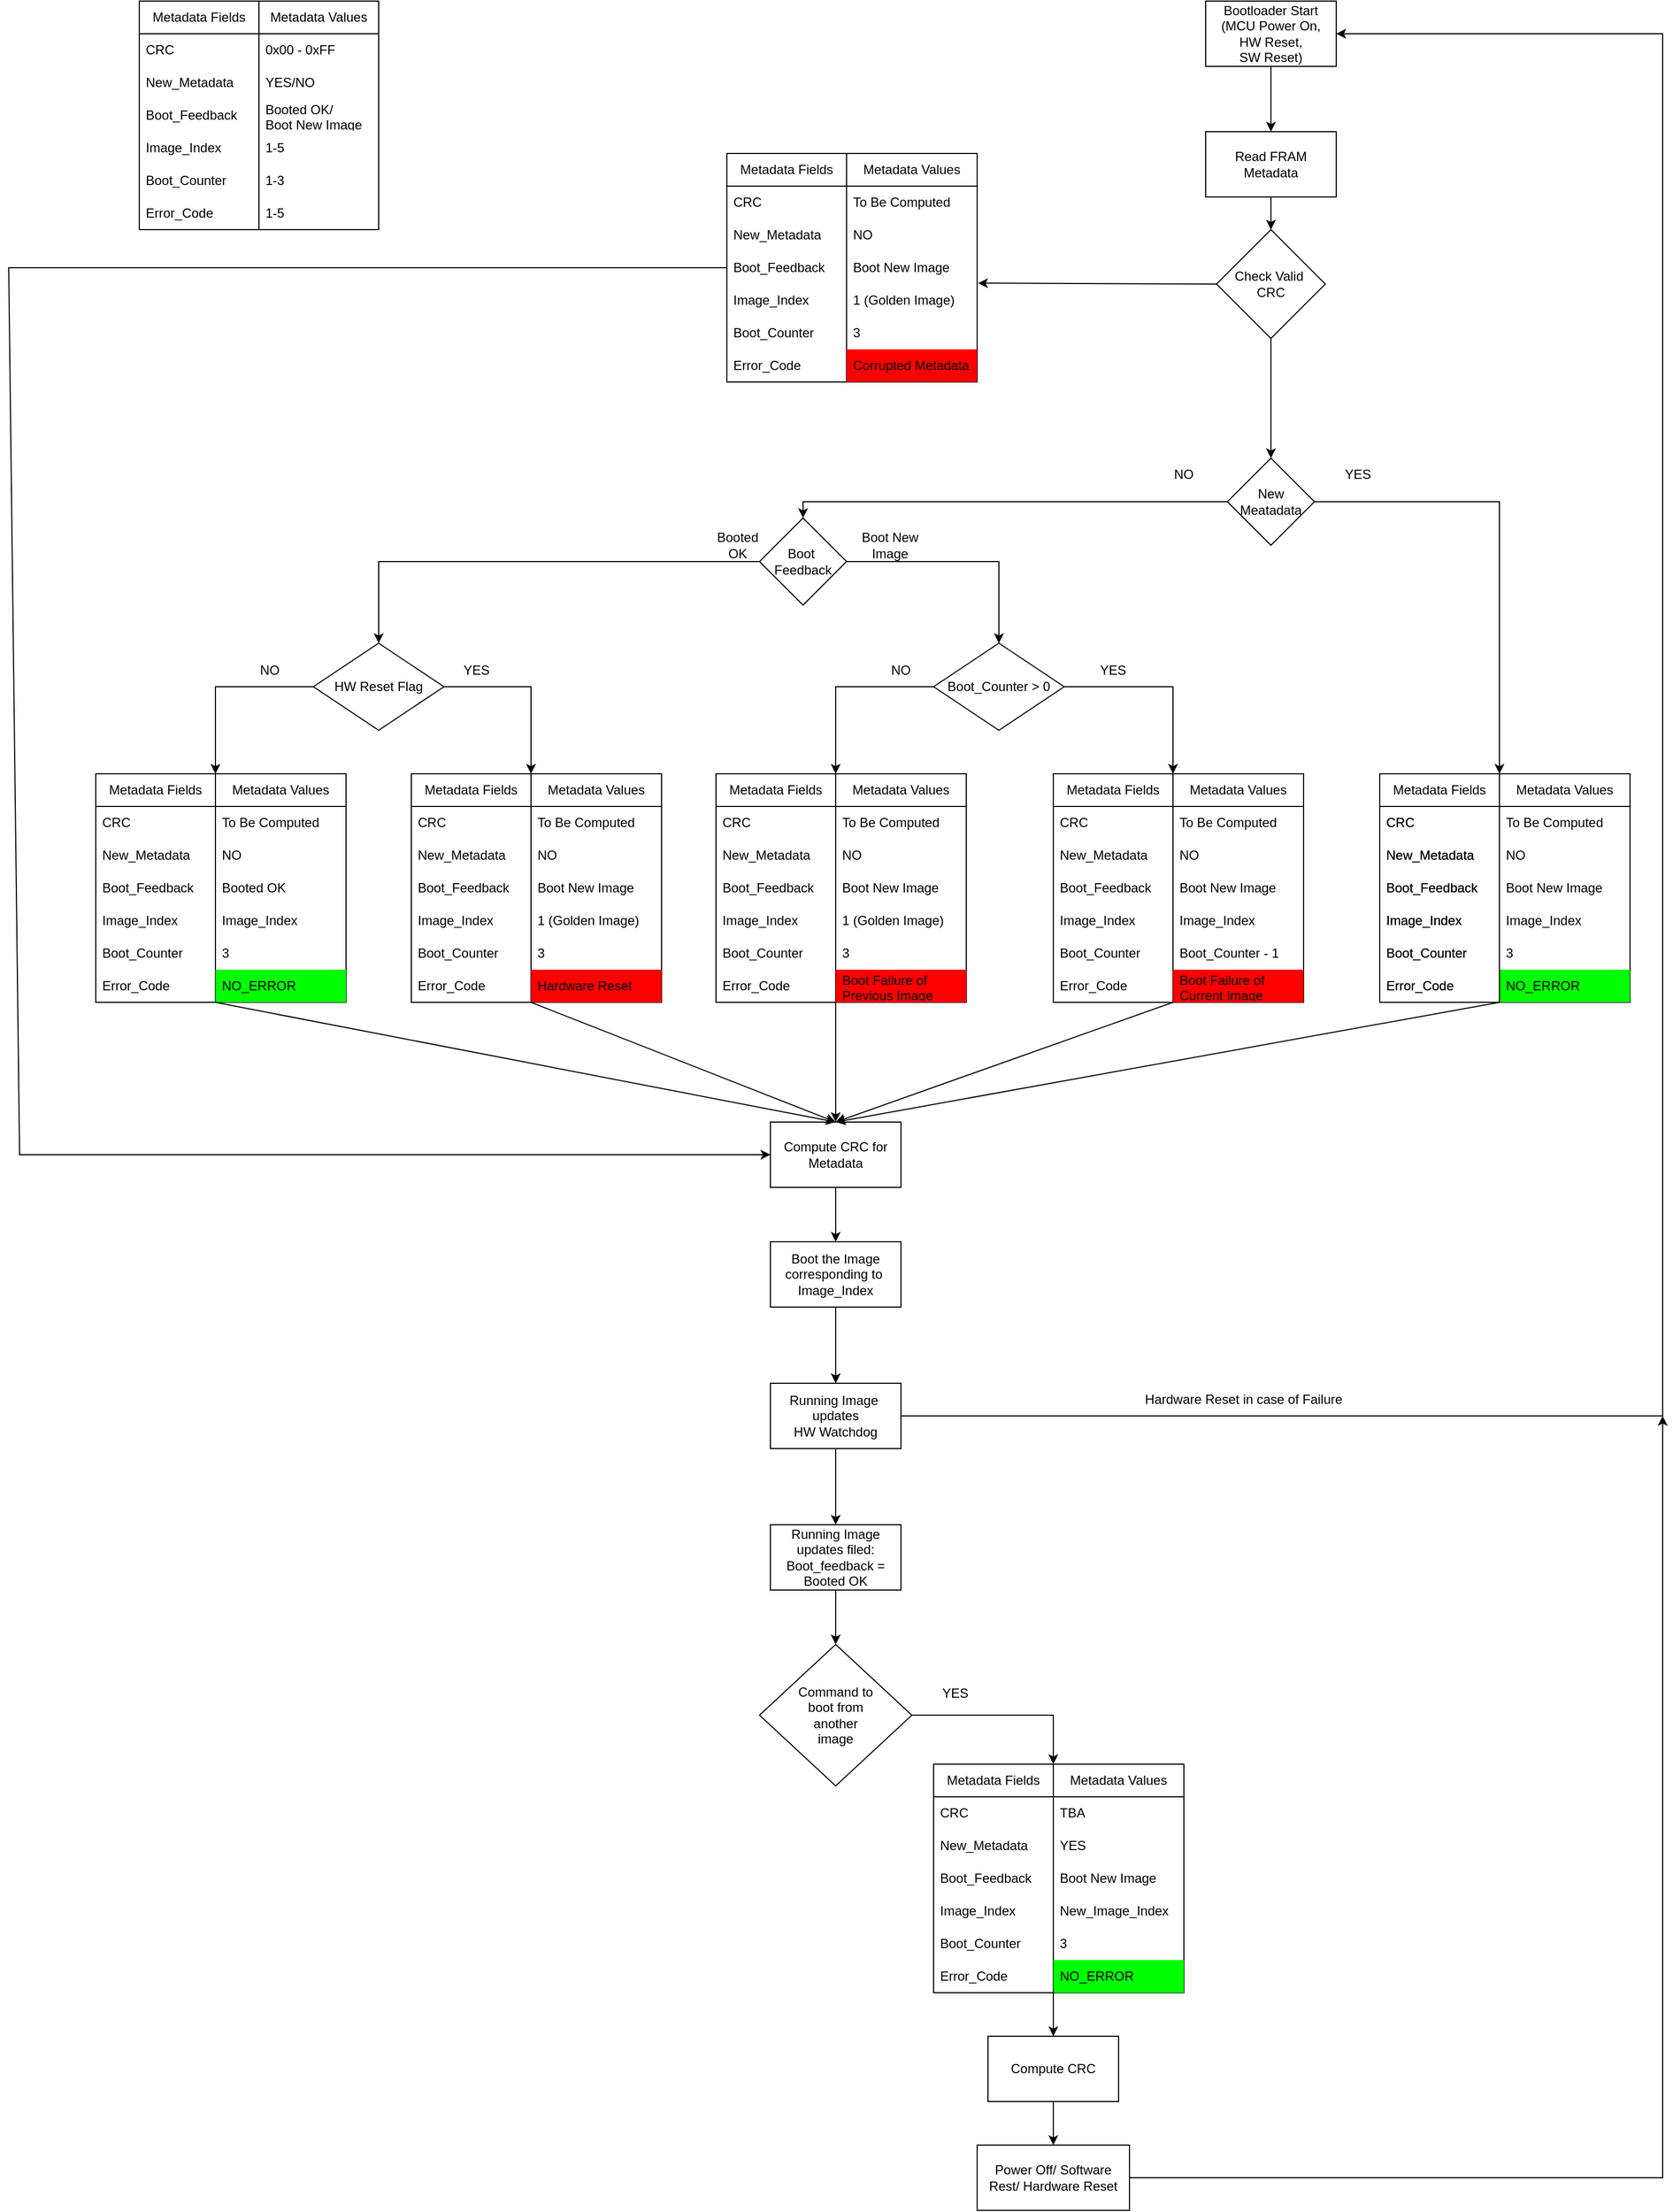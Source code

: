 <mxfile version="27.0.5">
  <diagram name="Pagină-1" id="YL9gTzJ4GiejhfBmmnka">
    <mxGraphModel dx="2687" dy="892" grid="1" gridSize="10" guides="1" tooltips="1" connect="1" arrows="1" fold="1" page="0" pageScale="1" pageWidth="827" pageHeight="1169" math="0" shadow="0">
      <root>
        <mxCell id="0" />
        <mxCell id="1" parent="0" />
        <mxCell id="vtnJJZoKWQAymhNoLsUp-1" value="Bootloader Start&lt;div&gt;(MCU Power On,&lt;/div&gt;&lt;div&gt;HW Reset,&lt;/div&gt;&lt;div&gt;SW Reset)&lt;/div&gt;" style="rounded=0;whiteSpace=wrap;html=1;" vertex="1" parent="1">
          <mxGeometry x="340" y="190" width="120" height="60" as="geometry" />
        </mxCell>
        <mxCell id="vtnJJZoKWQAymhNoLsUp-4" value="Read FRAM Metadata" style="rounded=0;whiteSpace=wrap;html=1;" vertex="1" parent="1">
          <mxGeometry x="340" y="310" width="120" height="60" as="geometry" />
        </mxCell>
        <mxCell id="vtnJJZoKWQAymhNoLsUp-5" value="Check Valid&amp;nbsp;&lt;div&gt;CRC&lt;/div&gt;" style="rhombus;whiteSpace=wrap;html=1;" vertex="1" parent="1">
          <mxGeometry x="350" y="400" width="100" height="100" as="geometry" />
        </mxCell>
        <mxCell id="vtnJJZoKWQAymhNoLsUp-6" value="New Meatadata" style="rhombus;whiteSpace=wrap;html=1;" vertex="1" parent="1">
          <mxGeometry x="360" y="610" width="80" height="80" as="geometry" />
        </mxCell>
        <mxCell id="vtnJJZoKWQAymhNoLsUp-7" value="" style="endArrow=classic;html=1;rounded=0;entryX=1;entryY=0;entryDx=0;entryDy=0;" edge="1" parent="1" target="vtnJJZoKWQAymhNoLsUp-90">
          <mxGeometry width="50" height="50" relative="1" as="geometry">
            <mxPoint x="440" y="650" as="sourcePoint" />
            <mxPoint x="500" y="680" as="targetPoint" />
            <Array as="points">
              <mxPoint x="500" y="650" />
              <mxPoint x="610" y="650" />
            </Array>
          </mxGeometry>
        </mxCell>
        <mxCell id="vtnJJZoKWQAymhNoLsUp-8" value="" style="endArrow=classic;html=1;rounded=0;exitX=0;exitY=0.5;exitDx=0;exitDy=0;entryX=0.5;entryY=0;entryDx=0;entryDy=0;" edge="1" parent="1" source="vtnJJZoKWQAymhNoLsUp-6" target="vtnJJZoKWQAymhNoLsUp-15">
          <mxGeometry width="50" height="50" relative="1" as="geometry">
            <mxPoint x="170" y="655" as="sourcePoint" />
            <mxPoint x="270" y="650" as="targetPoint" />
            <Array as="points">
              <mxPoint x="280" y="650" />
              <mxPoint x="160" y="650" />
              <mxPoint x="-30" y="650" />
            </Array>
          </mxGeometry>
        </mxCell>
        <mxCell id="vtnJJZoKWQAymhNoLsUp-9" value="" style="endArrow=classic;html=1;rounded=0;exitX=0.5;exitY=1;exitDx=0;exitDy=0;" edge="1" parent="1" source="vtnJJZoKWQAymhNoLsUp-1">
          <mxGeometry width="50" height="50" relative="1" as="geometry">
            <mxPoint x="390" y="610" as="sourcePoint" />
            <mxPoint x="400" y="310" as="targetPoint" />
          </mxGeometry>
        </mxCell>
        <mxCell id="vtnJJZoKWQAymhNoLsUp-10" value="" style="endArrow=classic;html=1;rounded=0;exitX=0.5;exitY=1;exitDx=0;exitDy=0;entryX=0.5;entryY=0;entryDx=0;entryDy=0;" edge="1" parent="1" source="vtnJJZoKWQAymhNoLsUp-4" target="vtnJJZoKWQAymhNoLsUp-5">
          <mxGeometry width="50" height="50" relative="1" as="geometry">
            <mxPoint x="390" y="450" as="sourcePoint" />
            <mxPoint x="440" y="400" as="targetPoint" />
          </mxGeometry>
        </mxCell>
        <mxCell id="vtnJJZoKWQAymhNoLsUp-11" value="" style="endArrow=classic;html=1;rounded=0;exitX=0.5;exitY=1;exitDx=0;exitDy=0;entryX=0.5;entryY=0;entryDx=0;entryDy=0;" edge="1" parent="1" source="vtnJJZoKWQAymhNoLsUp-5" target="vtnJJZoKWQAymhNoLsUp-6">
          <mxGeometry width="50" height="50" relative="1" as="geometry">
            <mxPoint x="390" y="450" as="sourcePoint" />
            <mxPoint x="440" y="400" as="targetPoint" />
          </mxGeometry>
        </mxCell>
        <mxCell id="vtnJJZoKWQAymhNoLsUp-12" value="YES" style="text;html=1;align=center;verticalAlign=middle;whiteSpace=wrap;rounded=0;" vertex="1" parent="1">
          <mxGeometry x="450" y="610" width="60" height="30" as="geometry" />
        </mxCell>
        <mxCell id="vtnJJZoKWQAymhNoLsUp-13" value="NO" style="text;html=1;align=center;verticalAlign=middle;whiteSpace=wrap;rounded=0;" vertex="1" parent="1">
          <mxGeometry x="290" y="610" width="60" height="30" as="geometry" />
        </mxCell>
        <mxCell id="vtnJJZoKWQAymhNoLsUp-15" value="Boot&amp;nbsp;&lt;div&gt;Feedback&lt;/div&gt;" style="rhombus;whiteSpace=wrap;html=1;" vertex="1" parent="1">
          <mxGeometry x="-70" y="665" width="80" height="80" as="geometry" />
        </mxCell>
        <mxCell id="vtnJJZoKWQAymhNoLsUp-19" value="" style="endArrow=classic;html=1;rounded=0;entryX=0.5;entryY=0;entryDx=0;entryDy=0;" edge="1" parent="1" target="vtnJJZoKWQAymhNoLsUp-162">
          <mxGeometry width="50" height="50" relative="1" as="geometry">
            <mxPoint x="-70" y="705" as="sourcePoint" />
            <mxPoint x="-110" y="745" as="targetPoint" />
            <Array as="points">
              <mxPoint x="-110" y="705" />
              <mxPoint x="-420" y="705" />
            </Array>
          </mxGeometry>
        </mxCell>
        <mxCell id="vtnJJZoKWQAymhNoLsUp-22" value="Boot New Image" style="text;html=1;align=center;verticalAlign=middle;whiteSpace=wrap;rounded=0;" vertex="1" parent="1">
          <mxGeometry x="20" y="675" width="60" height="30" as="geometry" />
        </mxCell>
        <mxCell id="vtnJJZoKWQAymhNoLsUp-23" value="Booted OK" style="text;html=1;align=center;verticalAlign=middle;whiteSpace=wrap;rounded=0;" vertex="1" parent="1">
          <mxGeometry x="-120" y="675" width="60" height="30" as="geometry" />
        </mxCell>
        <mxCell id="vtnJJZoKWQAymhNoLsUp-29" value="" style="endArrow=classic;html=1;rounded=0;exitX=0;exitY=0.5;exitDx=0;exitDy=0;entryX=1.007;entryY=-0.028;entryDx=0;entryDy=0;entryPerimeter=0;" edge="1" parent="1" source="vtnJJZoKWQAymhNoLsUp-5" target="vtnJJZoKWQAymhNoLsUp-70">
          <mxGeometry width="50" height="50" relative="1" as="geometry">
            <mxPoint x="390" y="450" as="sourcePoint" />
            <mxPoint x="280" y="450" as="targetPoint" />
          </mxGeometry>
        </mxCell>
        <mxCell id="vtnJJZoKWQAymhNoLsUp-35" value="Metadata Fields" style="swimlane;fontStyle=0;childLayout=stackLayout;horizontal=1;startSize=30;horizontalStack=0;resizeParent=1;resizeParentMax=0;resizeLast=0;collapsible=1;marginBottom=0;whiteSpace=wrap;html=1;" vertex="1" parent="1">
          <mxGeometry x="-640" y="190" width="110" height="210" as="geometry">
            <mxRectangle x="610" y="60" width="90" height="30" as="alternateBounds" />
          </mxGeometry>
        </mxCell>
        <mxCell id="vtnJJZoKWQAymhNoLsUp-36" value="CRC" style="text;strokeColor=none;fillColor=none;align=left;verticalAlign=middle;spacingLeft=4;spacingRight=4;overflow=hidden;points=[[0,0.5],[1,0.5]];portConstraint=eastwest;rotatable=0;whiteSpace=wrap;html=1;" vertex="1" parent="vtnJJZoKWQAymhNoLsUp-35">
          <mxGeometry y="30" width="110" height="30" as="geometry" />
        </mxCell>
        <mxCell id="vtnJJZoKWQAymhNoLsUp-37" value="New_Metadata" style="text;strokeColor=none;fillColor=none;align=left;verticalAlign=middle;spacingLeft=4;spacingRight=4;overflow=hidden;points=[[0,0.5],[1,0.5]];portConstraint=eastwest;rotatable=0;whiteSpace=wrap;html=1;" vertex="1" parent="vtnJJZoKWQAymhNoLsUp-35">
          <mxGeometry y="60" width="110" height="30" as="geometry" />
        </mxCell>
        <mxCell id="vtnJJZoKWQAymhNoLsUp-39" value="Boot_Feedback" style="text;strokeColor=none;fillColor=none;align=left;verticalAlign=middle;spacingLeft=4;spacingRight=4;overflow=hidden;points=[[0,0.5],[1,0.5]];portConstraint=eastwest;rotatable=0;whiteSpace=wrap;html=1;" vertex="1" parent="vtnJJZoKWQAymhNoLsUp-35">
          <mxGeometry y="90" width="110" height="30" as="geometry" />
        </mxCell>
        <mxCell id="vtnJJZoKWQAymhNoLsUp-40" value="Image_Index" style="text;strokeColor=none;fillColor=none;align=left;verticalAlign=middle;spacingLeft=4;spacingRight=4;overflow=hidden;points=[[0,0.5],[1,0.5]];portConstraint=eastwest;rotatable=0;whiteSpace=wrap;html=1;" vertex="1" parent="vtnJJZoKWQAymhNoLsUp-35">
          <mxGeometry y="120" width="110" height="30" as="geometry" />
        </mxCell>
        <mxCell id="vtnJJZoKWQAymhNoLsUp-44" value="Boot_Counter" style="text;strokeColor=none;fillColor=none;align=left;verticalAlign=middle;spacingLeft=4;spacingRight=4;overflow=hidden;points=[[0,0.5],[1,0.5]];portConstraint=eastwest;rotatable=0;whiteSpace=wrap;html=1;" vertex="1" parent="vtnJJZoKWQAymhNoLsUp-35">
          <mxGeometry y="150" width="110" height="30" as="geometry" />
        </mxCell>
        <mxCell id="vtnJJZoKWQAymhNoLsUp-38" value="Error_Code" style="text;strokeColor=none;fillColor=none;align=left;verticalAlign=middle;spacingLeft=4;spacingRight=4;overflow=hidden;points=[[0,0.5],[1,0.5]];portConstraint=eastwest;rotatable=0;whiteSpace=wrap;html=1;" vertex="1" parent="vtnJJZoKWQAymhNoLsUp-35">
          <mxGeometry y="180" width="110" height="30" as="geometry" />
        </mxCell>
        <mxCell id="vtnJJZoKWQAymhNoLsUp-43" style="edgeStyle=orthogonalEdgeStyle;rounded=0;orthogonalLoop=1;jettySize=auto;html=1;exitX=1;exitY=0.5;exitDx=0;exitDy=0;" edge="1" parent="vtnJJZoKWQAymhNoLsUp-35" source="vtnJJZoKWQAymhNoLsUp-39" target="vtnJJZoKWQAymhNoLsUp-39">
          <mxGeometry relative="1" as="geometry" />
        </mxCell>
        <mxCell id="vtnJJZoKWQAymhNoLsUp-50" value="Metadata Values" style="swimlane;fontStyle=0;childLayout=stackLayout;horizontal=1;startSize=30;horizontalStack=0;resizeParent=1;resizeParentMax=0;resizeLast=0;collapsible=1;marginBottom=0;whiteSpace=wrap;html=1;" vertex="1" parent="1">
          <mxGeometry x="-530" y="190" width="110" height="210" as="geometry">
            <mxRectangle x="610" y="60" width="90" height="30" as="alternateBounds" />
          </mxGeometry>
        </mxCell>
        <mxCell id="vtnJJZoKWQAymhNoLsUp-51" value="0x00 - 0xFF" style="text;strokeColor=none;fillColor=none;align=left;verticalAlign=middle;spacingLeft=4;spacingRight=4;overflow=hidden;points=[[0,0.5],[1,0.5]];portConstraint=eastwest;rotatable=0;whiteSpace=wrap;html=1;" vertex="1" parent="vtnJJZoKWQAymhNoLsUp-50">
          <mxGeometry y="30" width="110" height="30" as="geometry" />
        </mxCell>
        <mxCell id="vtnJJZoKWQAymhNoLsUp-52" value="YES/NO" style="text;strokeColor=none;fillColor=none;align=left;verticalAlign=middle;spacingLeft=4;spacingRight=4;overflow=hidden;points=[[0,0.5],[1,0.5]];portConstraint=eastwest;rotatable=0;whiteSpace=wrap;html=1;" vertex="1" parent="vtnJJZoKWQAymhNoLsUp-50">
          <mxGeometry y="60" width="110" height="30" as="geometry" />
        </mxCell>
        <mxCell id="vtnJJZoKWQAymhNoLsUp-53" value="Booted OK/&lt;div&gt;Boot New Image&lt;/div&gt;" style="text;strokeColor=none;fillColor=none;align=left;verticalAlign=middle;spacingLeft=4;spacingRight=4;overflow=hidden;points=[[0,0.5],[1,0.5]];portConstraint=eastwest;rotatable=0;whiteSpace=wrap;html=1;" vertex="1" parent="vtnJJZoKWQAymhNoLsUp-50">
          <mxGeometry y="90" width="110" height="30" as="geometry" />
        </mxCell>
        <mxCell id="vtnJJZoKWQAymhNoLsUp-54" value="1-5" style="text;strokeColor=none;fillColor=none;align=left;verticalAlign=middle;spacingLeft=4;spacingRight=4;overflow=hidden;points=[[0,0.5],[1,0.5]];portConstraint=eastwest;rotatable=0;whiteSpace=wrap;html=1;" vertex="1" parent="vtnJJZoKWQAymhNoLsUp-50">
          <mxGeometry y="120" width="110" height="30" as="geometry" />
        </mxCell>
        <mxCell id="vtnJJZoKWQAymhNoLsUp-55" value="1-3" style="text;strokeColor=none;fillColor=none;align=left;verticalAlign=middle;spacingLeft=4;spacingRight=4;overflow=hidden;points=[[0,0.5],[1,0.5]];portConstraint=eastwest;rotatable=0;whiteSpace=wrap;html=1;" vertex="1" parent="vtnJJZoKWQAymhNoLsUp-50">
          <mxGeometry y="150" width="110" height="30" as="geometry" />
        </mxCell>
        <mxCell id="vtnJJZoKWQAymhNoLsUp-56" value="1-5" style="text;strokeColor=none;fillColor=none;align=left;verticalAlign=middle;spacingLeft=4;spacingRight=4;overflow=hidden;points=[[0,0.5],[1,0.5]];portConstraint=eastwest;rotatable=0;whiteSpace=wrap;html=1;" vertex="1" parent="vtnJJZoKWQAymhNoLsUp-50">
          <mxGeometry y="180" width="110" height="30" as="geometry" />
        </mxCell>
        <mxCell id="vtnJJZoKWQAymhNoLsUp-57" style="edgeStyle=orthogonalEdgeStyle;rounded=0;orthogonalLoop=1;jettySize=auto;html=1;exitX=1;exitY=0.5;exitDx=0;exitDy=0;" edge="1" parent="vtnJJZoKWQAymhNoLsUp-50" source="vtnJJZoKWQAymhNoLsUp-53" target="vtnJJZoKWQAymhNoLsUp-53">
          <mxGeometry relative="1" as="geometry" />
        </mxCell>
        <mxCell id="vtnJJZoKWQAymhNoLsUp-58" value="Metadata Fields" style="swimlane;fontStyle=0;childLayout=stackLayout;horizontal=1;startSize=30;horizontalStack=0;resizeParent=1;resizeParentMax=0;resizeLast=0;collapsible=1;marginBottom=0;whiteSpace=wrap;html=1;" vertex="1" parent="1">
          <mxGeometry x="-100" y="330" width="110" height="210" as="geometry">
            <mxRectangle x="610" y="60" width="90" height="30" as="alternateBounds" />
          </mxGeometry>
        </mxCell>
        <mxCell id="vtnJJZoKWQAymhNoLsUp-59" value="CRC" style="text;strokeColor=none;fillColor=none;align=left;verticalAlign=middle;spacingLeft=4;spacingRight=4;overflow=hidden;points=[[0,0.5],[1,0.5]];portConstraint=eastwest;rotatable=0;whiteSpace=wrap;html=1;" vertex="1" parent="vtnJJZoKWQAymhNoLsUp-58">
          <mxGeometry y="30" width="110" height="30" as="geometry" />
        </mxCell>
        <mxCell id="vtnJJZoKWQAymhNoLsUp-60" value="New_Metadata" style="text;strokeColor=none;fillColor=none;align=left;verticalAlign=middle;spacingLeft=4;spacingRight=4;overflow=hidden;points=[[0,0.5],[1,0.5]];portConstraint=eastwest;rotatable=0;whiteSpace=wrap;html=1;" vertex="1" parent="vtnJJZoKWQAymhNoLsUp-58">
          <mxGeometry y="60" width="110" height="30" as="geometry" />
        </mxCell>
        <mxCell id="vtnJJZoKWQAymhNoLsUp-61" value="Boot_Feedback" style="text;strokeColor=none;fillColor=none;align=left;verticalAlign=middle;spacingLeft=4;spacingRight=4;overflow=hidden;points=[[0,0.5],[1,0.5]];portConstraint=eastwest;rotatable=0;whiteSpace=wrap;html=1;" vertex="1" parent="vtnJJZoKWQAymhNoLsUp-58">
          <mxGeometry y="90" width="110" height="30" as="geometry" />
        </mxCell>
        <mxCell id="vtnJJZoKWQAymhNoLsUp-62" value="Image_Index" style="text;strokeColor=none;fillColor=none;align=left;verticalAlign=middle;spacingLeft=4;spacingRight=4;overflow=hidden;points=[[0,0.5],[1,0.5]];portConstraint=eastwest;rotatable=0;whiteSpace=wrap;html=1;" vertex="1" parent="vtnJJZoKWQAymhNoLsUp-58">
          <mxGeometry y="120" width="110" height="30" as="geometry" />
        </mxCell>
        <mxCell id="vtnJJZoKWQAymhNoLsUp-63" value="Boot_Counter" style="text;strokeColor=none;fillColor=none;align=left;verticalAlign=middle;spacingLeft=4;spacingRight=4;overflow=hidden;points=[[0,0.5],[1,0.5]];portConstraint=eastwest;rotatable=0;whiteSpace=wrap;html=1;" vertex="1" parent="vtnJJZoKWQAymhNoLsUp-58">
          <mxGeometry y="150" width="110" height="30" as="geometry" />
        </mxCell>
        <mxCell id="vtnJJZoKWQAymhNoLsUp-64" value="Error_Code" style="text;strokeColor=none;fillColor=none;align=left;verticalAlign=middle;spacingLeft=4;spacingRight=4;overflow=hidden;points=[[0,0.5],[1,0.5]];portConstraint=eastwest;rotatable=0;whiteSpace=wrap;html=1;" vertex="1" parent="vtnJJZoKWQAymhNoLsUp-58">
          <mxGeometry y="180" width="110" height="30" as="geometry" />
        </mxCell>
        <mxCell id="vtnJJZoKWQAymhNoLsUp-65" style="edgeStyle=orthogonalEdgeStyle;rounded=0;orthogonalLoop=1;jettySize=auto;html=1;exitX=1;exitY=0.5;exitDx=0;exitDy=0;" edge="1" parent="vtnJJZoKWQAymhNoLsUp-58" source="vtnJJZoKWQAymhNoLsUp-61" target="vtnJJZoKWQAymhNoLsUp-61">
          <mxGeometry relative="1" as="geometry" />
        </mxCell>
        <mxCell id="vtnJJZoKWQAymhNoLsUp-66" value="Metadata Values" style="swimlane;fontStyle=0;childLayout=stackLayout;horizontal=1;startSize=30;horizontalStack=0;resizeParent=1;resizeParentMax=0;resizeLast=0;collapsible=1;marginBottom=0;whiteSpace=wrap;html=1;" vertex="1" parent="1">
          <mxGeometry x="10" y="330" width="120" height="210" as="geometry">
            <mxRectangle x="610" y="60" width="90" height="30" as="alternateBounds" />
          </mxGeometry>
        </mxCell>
        <mxCell id="vtnJJZoKWQAymhNoLsUp-67" value="To Be Computed" style="text;strokeColor=none;fillColor=none;align=left;verticalAlign=middle;spacingLeft=4;spacingRight=4;overflow=hidden;points=[[0,0.5],[1,0.5]];portConstraint=eastwest;rotatable=0;whiteSpace=wrap;html=1;" vertex="1" parent="vtnJJZoKWQAymhNoLsUp-66">
          <mxGeometry y="30" width="120" height="30" as="geometry" />
        </mxCell>
        <mxCell id="vtnJJZoKWQAymhNoLsUp-68" value="NO" style="text;strokeColor=none;fillColor=none;align=left;verticalAlign=middle;spacingLeft=4;spacingRight=4;overflow=hidden;points=[[0,0.5],[1,0.5]];portConstraint=eastwest;rotatable=0;whiteSpace=wrap;html=1;" vertex="1" parent="vtnJJZoKWQAymhNoLsUp-66">
          <mxGeometry y="60" width="120" height="30" as="geometry" />
        </mxCell>
        <mxCell id="vtnJJZoKWQAymhNoLsUp-69" value="Boot New Image" style="text;strokeColor=none;fillColor=none;align=left;verticalAlign=middle;spacingLeft=4;spacingRight=4;overflow=hidden;points=[[0,0.5],[1,0.5]];portConstraint=eastwest;rotatable=0;whiteSpace=wrap;html=1;" vertex="1" parent="vtnJJZoKWQAymhNoLsUp-66">
          <mxGeometry y="90" width="120" height="30" as="geometry" />
        </mxCell>
        <mxCell id="vtnJJZoKWQAymhNoLsUp-70" value="1 (Golden Image)" style="text;strokeColor=none;fillColor=none;align=left;verticalAlign=middle;spacingLeft=4;spacingRight=4;overflow=hidden;points=[[0,0.5],[1,0.5]];portConstraint=eastwest;rotatable=0;whiteSpace=wrap;html=1;" vertex="1" parent="vtnJJZoKWQAymhNoLsUp-66">
          <mxGeometry y="120" width="120" height="30" as="geometry" />
        </mxCell>
        <mxCell id="vtnJJZoKWQAymhNoLsUp-71" value="3" style="text;strokeColor=none;fillColor=none;align=left;verticalAlign=middle;spacingLeft=4;spacingRight=4;overflow=hidden;points=[[0,0.5],[1,0.5]];portConstraint=eastwest;rotatable=0;whiteSpace=wrap;html=1;" vertex="1" parent="vtnJJZoKWQAymhNoLsUp-66">
          <mxGeometry y="150" width="120" height="30" as="geometry" />
        </mxCell>
        <mxCell id="vtnJJZoKWQAymhNoLsUp-72" value="Corrupted Metadata" style="text;strokeColor=none;fillColor=#FF0000;align=left;verticalAlign=middle;spacingLeft=4;spacingRight=4;overflow=hidden;points=[[0,0.5],[1,0.5]];portConstraint=eastwest;rotatable=0;whiteSpace=wrap;html=1;" vertex="1" parent="vtnJJZoKWQAymhNoLsUp-66">
          <mxGeometry y="180" width="120" height="30" as="geometry" />
        </mxCell>
        <mxCell id="vtnJJZoKWQAymhNoLsUp-73" style="edgeStyle=orthogonalEdgeStyle;rounded=0;orthogonalLoop=1;jettySize=auto;html=1;exitX=1;exitY=0.5;exitDx=0;exitDy=0;" edge="1" parent="vtnJJZoKWQAymhNoLsUp-66" source="vtnJJZoKWQAymhNoLsUp-69" target="vtnJJZoKWQAymhNoLsUp-69">
          <mxGeometry relative="1" as="geometry" />
        </mxCell>
        <mxCell id="vtnJJZoKWQAymhNoLsUp-74" value="Metadata Fields" style="swimlane;fontStyle=0;childLayout=stackLayout;horizontal=1;startSize=30;horizontalStack=0;resizeParent=1;resizeParentMax=0;resizeLast=0;collapsible=1;marginBottom=0;whiteSpace=wrap;html=1;" vertex="1" parent="1">
          <mxGeometry x="200" y="900" width="110" height="210" as="geometry">
            <mxRectangle x="610" y="60" width="90" height="30" as="alternateBounds" />
          </mxGeometry>
        </mxCell>
        <mxCell id="vtnJJZoKWQAymhNoLsUp-75" value="CRC" style="text;strokeColor=none;fillColor=none;align=left;verticalAlign=middle;spacingLeft=4;spacingRight=4;overflow=hidden;points=[[0,0.5],[1,0.5]];portConstraint=eastwest;rotatable=0;whiteSpace=wrap;html=1;" vertex="1" parent="vtnJJZoKWQAymhNoLsUp-74">
          <mxGeometry y="30" width="110" height="30" as="geometry" />
        </mxCell>
        <mxCell id="vtnJJZoKWQAymhNoLsUp-76" value="New_Metadata" style="text;strokeColor=none;fillColor=none;align=left;verticalAlign=middle;spacingLeft=4;spacingRight=4;overflow=hidden;points=[[0,0.5],[1,0.5]];portConstraint=eastwest;rotatable=0;whiteSpace=wrap;html=1;" vertex="1" parent="vtnJJZoKWQAymhNoLsUp-74">
          <mxGeometry y="60" width="110" height="30" as="geometry" />
        </mxCell>
        <mxCell id="vtnJJZoKWQAymhNoLsUp-77" value="Boot_Feedback" style="text;strokeColor=none;fillColor=none;align=left;verticalAlign=middle;spacingLeft=4;spacingRight=4;overflow=hidden;points=[[0,0.5],[1,0.5]];portConstraint=eastwest;rotatable=0;whiteSpace=wrap;html=1;" vertex="1" parent="vtnJJZoKWQAymhNoLsUp-74">
          <mxGeometry y="90" width="110" height="30" as="geometry" />
        </mxCell>
        <mxCell id="vtnJJZoKWQAymhNoLsUp-78" value="Image_Index" style="text;strokeColor=none;fillColor=none;align=left;verticalAlign=middle;spacingLeft=4;spacingRight=4;overflow=hidden;points=[[0,0.5],[1,0.5]];portConstraint=eastwest;rotatable=0;whiteSpace=wrap;html=1;" vertex="1" parent="vtnJJZoKWQAymhNoLsUp-74">
          <mxGeometry y="120" width="110" height="30" as="geometry" />
        </mxCell>
        <mxCell id="vtnJJZoKWQAymhNoLsUp-79" value="Boot_Counter" style="text;strokeColor=none;fillColor=none;align=left;verticalAlign=middle;spacingLeft=4;spacingRight=4;overflow=hidden;points=[[0,0.5],[1,0.5]];portConstraint=eastwest;rotatable=0;whiteSpace=wrap;html=1;" vertex="1" parent="vtnJJZoKWQAymhNoLsUp-74">
          <mxGeometry y="150" width="110" height="30" as="geometry" />
        </mxCell>
        <mxCell id="vtnJJZoKWQAymhNoLsUp-80" value="Error_Code" style="text;strokeColor=none;fillColor=none;align=left;verticalAlign=middle;spacingLeft=4;spacingRight=4;overflow=hidden;points=[[0,0.5],[1,0.5]];portConstraint=eastwest;rotatable=0;whiteSpace=wrap;html=1;" vertex="1" parent="vtnJJZoKWQAymhNoLsUp-74">
          <mxGeometry y="180" width="110" height="30" as="geometry" />
        </mxCell>
        <mxCell id="vtnJJZoKWQAymhNoLsUp-81" style="edgeStyle=orthogonalEdgeStyle;rounded=0;orthogonalLoop=1;jettySize=auto;html=1;exitX=1;exitY=0.5;exitDx=0;exitDy=0;" edge="1" parent="vtnJJZoKWQAymhNoLsUp-74" source="vtnJJZoKWQAymhNoLsUp-77" target="vtnJJZoKWQAymhNoLsUp-77">
          <mxGeometry relative="1" as="geometry" />
        </mxCell>
        <mxCell id="vtnJJZoKWQAymhNoLsUp-82" value="Metadata Values" style="swimlane;fontStyle=0;childLayout=stackLayout;horizontal=1;startSize=30;horizontalStack=0;resizeParent=1;resizeParentMax=0;resizeLast=0;collapsible=1;marginBottom=0;whiteSpace=wrap;html=1;" vertex="1" parent="1">
          <mxGeometry x="310" y="900" width="120" height="210" as="geometry">
            <mxRectangle x="610" y="60" width="90" height="30" as="alternateBounds" />
          </mxGeometry>
        </mxCell>
        <mxCell id="vtnJJZoKWQAymhNoLsUp-83" value="To Be Computed" style="text;strokeColor=none;fillColor=none;align=left;verticalAlign=middle;spacingLeft=4;spacingRight=4;overflow=hidden;points=[[0,0.5],[1,0.5]];portConstraint=eastwest;rotatable=0;whiteSpace=wrap;html=1;" vertex="1" parent="vtnJJZoKWQAymhNoLsUp-82">
          <mxGeometry y="30" width="120" height="30" as="geometry" />
        </mxCell>
        <mxCell id="vtnJJZoKWQAymhNoLsUp-84" value="NO" style="text;strokeColor=none;fillColor=none;align=left;verticalAlign=middle;spacingLeft=4;spacingRight=4;overflow=hidden;points=[[0,0.5],[1,0.5]];portConstraint=eastwest;rotatable=0;whiteSpace=wrap;html=1;" vertex="1" parent="vtnJJZoKWQAymhNoLsUp-82">
          <mxGeometry y="60" width="120" height="30" as="geometry" />
        </mxCell>
        <mxCell id="vtnJJZoKWQAymhNoLsUp-85" value="Boot New Image" style="text;strokeColor=none;fillColor=none;align=left;verticalAlign=middle;spacingLeft=4;spacingRight=4;overflow=hidden;points=[[0,0.5],[1,0.5]];portConstraint=eastwest;rotatable=0;whiteSpace=wrap;html=1;" vertex="1" parent="vtnJJZoKWQAymhNoLsUp-82">
          <mxGeometry y="90" width="120" height="30" as="geometry" />
        </mxCell>
        <mxCell id="vtnJJZoKWQAymhNoLsUp-86" value="Image_Index&amp;nbsp;" style="text;strokeColor=none;fillColor=none;align=left;verticalAlign=middle;spacingLeft=4;spacingRight=4;overflow=hidden;points=[[0,0.5],[1,0.5]];portConstraint=eastwest;rotatable=0;whiteSpace=wrap;html=1;" vertex="1" parent="vtnJJZoKWQAymhNoLsUp-82">
          <mxGeometry y="120" width="120" height="30" as="geometry" />
        </mxCell>
        <mxCell id="vtnJJZoKWQAymhNoLsUp-87" value="Boot_Counter - 1" style="text;strokeColor=none;fillColor=none;align=left;verticalAlign=middle;spacingLeft=4;spacingRight=4;overflow=hidden;points=[[0,0.5],[1,0.5]];portConstraint=eastwest;rotatable=0;whiteSpace=wrap;html=1;" vertex="1" parent="vtnJJZoKWQAymhNoLsUp-82">
          <mxGeometry y="150" width="120" height="30" as="geometry" />
        </mxCell>
        <mxCell id="vtnJJZoKWQAymhNoLsUp-88" value="Boot Failure of Current Image" style="text;strokeColor=none;fillColor=#FF0000;align=left;verticalAlign=middle;spacingLeft=4;spacingRight=4;overflow=hidden;points=[[0,0.5],[1,0.5]];portConstraint=eastwest;rotatable=0;whiteSpace=wrap;html=1;" vertex="1" parent="vtnJJZoKWQAymhNoLsUp-82">
          <mxGeometry y="180" width="120" height="30" as="geometry" />
        </mxCell>
        <mxCell id="vtnJJZoKWQAymhNoLsUp-89" style="edgeStyle=orthogonalEdgeStyle;rounded=0;orthogonalLoop=1;jettySize=auto;html=1;exitX=1;exitY=0.5;exitDx=0;exitDy=0;" edge="1" parent="vtnJJZoKWQAymhNoLsUp-82" source="vtnJJZoKWQAymhNoLsUp-85" target="vtnJJZoKWQAymhNoLsUp-85">
          <mxGeometry relative="1" as="geometry" />
        </mxCell>
        <mxCell id="vtnJJZoKWQAymhNoLsUp-90" value="Metadata Fields" style="swimlane;fontStyle=0;childLayout=stackLayout;horizontal=1;startSize=30;horizontalStack=0;resizeParent=1;resizeParentMax=0;resizeLast=0;collapsible=1;marginBottom=0;whiteSpace=wrap;html=1;" vertex="1" parent="1">
          <mxGeometry x="500" y="900" width="110" height="210" as="geometry">
            <mxRectangle x="610" y="60" width="90" height="30" as="alternateBounds" />
          </mxGeometry>
        </mxCell>
        <mxCell id="vtnJJZoKWQAymhNoLsUp-91" value="CRC" style="text;strokeColor=none;fillColor=none;align=left;verticalAlign=middle;spacingLeft=4;spacingRight=4;overflow=hidden;points=[[0,0.5],[1,0.5]];portConstraint=eastwest;rotatable=0;whiteSpace=wrap;html=1;" vertex="1" parent="vtnJJZoKWQAymhNoLsUp-90">
          <mxGeometry y="30" width="110" height="30" as="geometry" />
        </mxCell>
        <mxCell id="vtnJJZoKWQAymhNoLsUp-92" value="New_Metadata" style="text;strokeColor=none;fillColor=none;align=left;verticalAlign=middle;spacingLeft=4;spacingRight=4;overflow=hidden;points=[[0,0.5],[1,0.5]];portConstraint=eastwest;rotatable=0;whiteSpace=wrap;html=1;" vertex="1" parent="vtnJJZoKWQAymhNoLsUp-90">
          <mxGeometry y="60" width="110" height="30" as="geometry" />
        </mxCell>
        <mxCell id="vtnJJZoKWQAymhNoLsUp-93" value="Boot_Feedback" style="text;strokeColor=none;fillColor=none;align=left;verticalAlign=middle;spacingLeft=4;spacingRight=4;overflow=hidden;points=[[0,0.5],[1,0.5]];portConstraint=eastwest;rotatable=0;whiteSpace=wrap;html=1;" vertex="1" parent="vtnJJZoKWQAymhNoLsUp-90">
          <mxGeometry y="90" width="110" height="30" as="geometry" />
        </mxCell>
        <mxCell id="vtnJJZoKWQAymhNoLsUp-94" value="Image_Index" style="text;strokeColor=none;fillColor=none;align=left;verticalAlign=middle;spacingLeft=4;spacingRight=4;overflow=hidden;points=[[0,0.5],[1,0.5]];portConstraint=eastwest;rotatable=0;whiteSpace=wrap;html=1;" vertex="1" parent="vtnJJZoKWQAymhNoLsUp-90">
          <mxGeometry y="120" width="110" height="30" as="geometry" />
        </mxCell>
        <mxCell id="vtnJJZoKWQAymhNoLsUp-95" value="Boot_Counter" style="text;strokeColor=none;fillColor=none;align=left;verticalAlign=middle;spacingLeft=4;spacingRight=4;overflow=hidden;points=[[0,0.5],[1,0.5]];portConstraint=eastwest;rotatable=0;whiteSpace=wrap;html=1;" vertex="1" parent="vtnJJZoKWQAymhNoLsUp-90">
          <mxGeometry y="150" width="110" height="30" as="geometry" />
        </mxCell>
        <mxCell id="vtnJJZoKWQAymhNoLsUp-96" value="Error_Code" style="text;strokeColor=none;fillColor=none;align=left;verticalAlign=middle;spacingLeft=4;spacingRight=4;overflow=hidden;points=[[0,0.5],[1,0.5]];portConstraint=eastwest;rotatable=0;whiteSpace=wrap;html=1;" vertex="1" parent="vtnJJZoKWQAymhNoLsUp-90">
          <mxGeometry y="180" width="110" height="30" as="geometry" />
        </mxCell>
        <mxCell id="vtnJJZoKWQAymhNoLsUp-97" style="edgeStyle=orthogonalEdgeStyle;rounded=0;orthogonalLoop=1;jettySize=auto;html=1;exitX=1;exitY=0.5;exitDx=0;exitDy=0;" edge="1" parent="vtnJJZoKWQAymhNoLsUp-90" source="vtnJJZoKWQAymhNoLsUp-93" target="vtnJJZoKWQAymhNoLsUp-93">
          <mxGeometry relative="1" as="geometry" />
        </mxCell>
        <mxCell id="vtnJJZoKWQAymhNoLsUp-98" value="Metadata Values" style="swimlane;fontStyle=0;childLayout=stackLayout;horizontal=1;startSize=30;horizontalStack=0;resizeParent=1;resizeParentMax=0;resizeLast=0;collapsible=1;marginBottom=0;whiteSpace=wrap;html=1;" vertex="1" parent="1">
          <mxGeometry x="610" y="900" width="120" height="210" as="geometry">
            <mxRectangle x="610" y="60" width="90" height="30" as="alternateBounds" />
          </mxGeometry>
        </mxCell>
        <mxCell id="vtnJJZoKWQAymhNoLsUp-99" value="To Be Computed" style="text;strokeColor=none;fillColor=none;align=left;verticalAlign=middle;spacingLeft=4;spacingRight=4;overflow=hidden;points=[[0,0.5],[1,0.5]];portConstraint=eastwest;rotatable=0;whiteSpace=wrap;html=1;" vertex="1" parent="vtnJJZoKWQAymhNoLsUp-98">
          <mxGeometry y="30" width="120" height="30" as="geometry" />
        </mxCell>
        <mxCell id="vtnJJZoKWQAymhNoLsUp-100" value="NO" style="text;strokeColor=none;fillColor=none;align=left;verticalAlign=middle;spacingLeft=4;spacingRight=4;overflow=hidden;points=[[0,0.5],[1,0.5]];portConstraint=eastwest;rotatable=0;whiteSpace=wrap;html=1;" vertex="1" parent="vtnJJZoKWQAymhNoLsUp-98">
          <mxGeometry y="60" width="120" height="30" as="geometry" />
        </mxCell>
        <mxCell id="vtnJJZoKWQAymhNoLsUp-101" value="Boot New Image" style="text;strokeColor=none;fillColor=none;align=left;verticalAlign=middle;spacingLeft=4;spacingRight=4;overflow=hidden;points=[[0,0.5],[1,0.5]];portConstraint=eastwest;rotatable=0;whiteSpace=wrap;html=1;" vertex="1" parent="vtnJJZoKWQAymhNoLsUp-98">
          <mxGeometry y="90" width="120" height="30" as="geometry" />
        </mxCell>
        <mxCell id="vtnJJZoKWQAymhNoLsUp-102" value="Image_Index&amp;nbsp;" style="text;strokeColor=none;fillColor=none;align=left;verticalAlign=middle;spacingLeft=4;spacingRight=4;overflow=hidden;points=[[0,0.5],[1,0.5]];portConstraint=eastwest;rotatable=0;whiteSpace=wrap;html=1;" vertex="1" parent="vtnJJZoKWQAymhNoLsUp-98">
          <mxGeometry y="120" width="120" height="30" as="geometry" />
        </mxCell>
        <mxCell id="vtnJJZoKWQAymhNoLsUp-103" value="3" style="text;strokeColor=none;fillColor=none;align=left;verticalAlign=middle;spacingLeft=4;spacingRight=4;overflow=hidden;points=[[0,0.5],[1,0.5]];portConstraint=eastwest;rotatable=0;whiteSpace=wrap;html=1;" vertex="1" parent="vtnJJZoKWQAymhNoLsUp-98">
          <mxGeometry y="150" width="120" height="30" as="geometry" />
        </mxCell>
        <mxCell id="vtnJJZoKWQAymhNoLsUp-104" value="NO_ERROR" style="text;strokeColor=none;fillColor=#00FF00;align=left;verticalAlign=middle;spacingLeft=4;spacingRight=4;overflow=hidden;points=[[0,0.5],[1,0.5]];portConstraint=eastwest;rotatable=0;whiteSpace=wrap;html=1;" vertex="1" parent="vtnJJZoKWQAymhNoLsUp-98">
          <mxGeometry y="180" width="120" height="30" as="geometry" />
        </mxCell>
        <mxCell id="vtnJJZoKWQAymhNoLsUp-105" style="edgeStyle=orthogonalEdgeStyle;rounded=0;orthogonalLoop=1;jettySize=auto;html=1;exitX=1;exitY=0.5;exitDx=0;exitDy=0;" edge="1" parent="vtnJJZoKWQAymhNoLsUp-98" source="vtnJJZoKWQAymhNoLsUp-101" target="vtnJJZoKWQAymhNoLsUp-101">
          <mxGeometry relative="1" as="geometry" />
        </mxCell>
        <mxCell id="vtnJJZoKWQAymhNoLsUp-106" value="Boot_Counter &amp;gt; 0" style="rhombus;whiteSpace=wrap;html=1;" vertex="1" parent="1">
          <mxGeometry x="90" y="780" width="120" height="80" as="geometry" />
        </mxCell>
        <mxCell id="vtnJJZoKWQAymhNoLsUp-107" value="" style="endArrow=classic;html=1;rounded=0;exitX=1;exitY=0.5;exitDx=0;exitDy=0;entryX=0.5;entryY=0;entryDx=0;entryDy=0;" edge="1" parent="1" source="vtnJJZoKWQAymhNoLsUp-15" target="vtnJJZoKWQAymhNoLsUp-106">
          <mxGeometry width="50" height="50" relative="1" as="geometry">
            <mxPoint x="300" y="870" as="sourcePoint" />
            <mxPoint x="350" y="820" as="targetPoint" />
            <Array as="points">
              <mxPoint x="150" y="705" />
            </Array>
          </mxGeometry>
        </mxCell>
        <mxCell id="vtnJJZoKWQAymhNoLsUp-108" value="" style="endArrow=classic;html=1;rounded=0;exitX=1;exitY=0.5;exitDx=0;exitDy=0;entryX=0;entryY=0;entryDx=0;entryDy=0;" edge="1" parent="1" source="vtnJJZoKWQAymhNoLsUp-106" target="vtnJJZoKWQAymhNoLsUp-82">
          <mxGeometry width="50" height="50" relative="1" as="geometry">
            <mxPoint x="300" y="870" as="sourcePoint" />
            <mxPoint x="350" y="820" as="targetPoint" />
            <Array as="points">
              <mxPoint x="310" y="820" />
            </Array>
          </mxGeometry>
        </mxCell>
        <mxCell id="vtnJJZoKWQAymhNoLsUp-109" value="YES&lt;span style=&quot;color: rgba(0, 0, 0, 0); font-family: monospace; font-size: 0px; text-align: start; text-wrap-mode: nowrap;&quot;&gt;%3CmxGraphModel%3E%3Croot%3E%3CmxCell%20id%3D%220%22%2F%3E%3CmxCell%20id%3D%221%22%20parent%3D%220%22%2F%3E%3CmxCell%20id%3D%222%22%20value%3D%22Boot%20New%20Image%22%20style%3D%22text%3Bhtml%3D1%3Balign%3Dcenter%3BverticalAlign%3Dmiddle%3BwhiteSpace%3Dwrap%3Brounded%3D0%3B%22%20vertex%3D%221%22%20parent%3D%221%22%3E%3CmxGeometry%20x%3D%2220%22%20y%3D%22675%22%20width%3D%2260%22%20height%3D%2230%22%20as%3D%22geometry%22%2F%3E%3C%2FmxCell%3E%3C%2Froot%3E%3C%2FmxGraphModel%3E&lt;/span&gt;" style="text;html=1;align=center;verticalAlign=middle;whiteSpace=wrap;rounded=0;" vertex="1" parent="1">
          <mxGeometry x="225" y="790" width="60" height="30" as="geometry" />
        </mxCell>
        <mxCell id="vtnJJZoKWQAymhNoLsUp-111" value="NO" style="text;html=1;align=center;verticalAlign=middle;whiteSpace=wrap;rounded=0;" vertex="1" parent="1">
          <mxGeometry x="30" y="790" width="60" height="30" as="geometry" />
        </mxCell>
        <mxCell id="vtnJJZoKWQAymhNoLsUp-113" value="Metadata Fields" style="swimlane;fontStyle=0;childLayout=stackLayout;horizontal=1;startSize=30;horizontalStack=0;resizeParent=1;resizeParentMax=0;resizeLast=0;collapsible=1;marginBottom=0;whiteSpace=wrap;html=1;" vertex="1" parent="1">
          <mxGeometry x="-110" y="900" width="110" height="210" as="geometry">
            <mxRectangle x="610" y="60" width="90" height="30" as="alternateBounds" />
          </mxGeometry>
        </mxCell>
        <mxCell id="vtnJJZoKWQAymhNoLsUp-114" value="CRC" style="text;strokeColor=none;fillColor=none;align=left;verticalAlign=middle;spacingLeft=4;spacingRight=4;overflow=hidden;points=[[0,0.5],[1,0.5]];portConstraint=eastwest;rotatable=0;whiteSpace=wrap;html=1;" vertex="1" parent="vtnJJZoKWQAymhNoLsUp-113">
          <mxGeometry y="30" width="110" height="30" as="geometry" />
        </mxCell>
        <mxCell id="vtnJJZoKWQAymhNoLsUp-115" value="New_Metadata" style="text;strokeColor=none;fillColor=none;align=left;verticalAlign=middle;spacingLeft=4;spacingRight=4;overflow=hidden;points=[[0,0.5],[1,0.5]];portConstraint=eastwest;rotatable=0;whiteSpace=wrap;html=1;" vertex="1" parent="vtnJJZoKWQAymhNoLsUp-113">
          <mxGeometry y="60" width="110" height="30" as="geometry" />
        </mxCell>
        <mxCell id="vtnJJZoKWQAymhNoLsUp-116" value="Boot_Feedback" style="text;strokeColor=none;fillColor=none;align=left;verticalAlign=middle;spacingLeft=4;spacingRight=4;overflow=hidden;points=[[0,0.5],[1,0.5]];portConstraint=eastwest;rotatable=0;whiteSpace=wrap;html=1;" vertex="1" parent="vtnJJZoKWQAymhNoLsUp-113">
          <mxGeometry y="90" width="110" height="30" as="geometry" />
        </mxCell>
        <mxCell id="vtnJJZoKWQAymhNoLsUp-117" value="Image_Index" style="text;strokeColor=none;fillColor=none;align=left;verticalAlign=middle;spacingLeft=4;spacingRight=4;overflow=hidden;points=[[0,0.5],[1,0.5]];portConstraint=eastwest;rotatable=0;whiteSpace=wrap;html=1;" vertex="1" parent="vtnJJZoKWQAymhNoLsUp-113">
          <mxGeometry y="120" width="110" height="30" as="geometry" />
        </mxCell>
        <mxCell id="vtnJJZoKWQAymhNoLsUp-118" value="Boot_Counter" style="text;strokeColor=none;fillColor=none;align=left;verticalAlign=middle;spacingLeft=4;spacingRight=4;overflow=hidden;points=[[0,0.5],[1,0.5]];portConstraint=eastwest;rotatable=0;whiteSpace=wrap;html=1;" vertex="1" parent="vtnJJZoKWQAymhNoLsUp-113">
          <mxGeometry y="150" width="110" height="30" as="geometry" />
        </mxCell>
        <mxCell id="vtnJJZoKWQAymhNoLsUp-119" value="Error_Code" style="text;strokeColor=none;fillColor=none;align=left;verticalAlign=middle;spacingLeft=4;spacingRight=4;overflow=hidden;points=[[0,0.5],[1,0.5]];portConstraint=eastwest;rotatable=0;whiteSpace=wrap;html=1;" vertex="1" parent="vtnJJZoKWQAymhNoLsUp-113">
          <mxGeometry y="180" width="110" height="30" as="geometry" />
        </mxCell>
        <mxCell id="vtnJJZoKWQAymhNoLsUp-120" style="edgeStyle=orthogonalEdgeStyle;rounded=0;orthogonalLoop=1;jettySize=auto;html=1;exitX=1;exitY=0.5;exitDx=0;exitDy=0;" edge="1" parent="vtnJJZoKWQAymhNoLsUp-113" source="vtnJJZoKWQAymhNoLsUp-116" target="vtnJJZoKWQAymhNoLsUp-116">
          <mxGeometry relative="1" as="geometry" />
        </mxCell>
        <mxCell id="vtnJJZoKWQAymhNoLsUp-121" value="Metadata Values" style="swimlane;fontStyle=0;childLayout=stackLayout;horizontal=1;startSize=30;horizontalStack=0;resizeParent=1;resizeParentMax=0;resizeLast=0;collapsible=1;marginBottom=0;whiteSpace=wrap;html=1;" vertex="1" parent="1">
          <mxGeometry y="900" width="120" height="210" as="geometry">
            <mxRectangle x="610" y="60" width="90" height="30" as="alternateBounds" />
          </mxGeometry>
        </mxCell>
        <mxCell id="vtnJJZoKWQAymhNoLsUp-122" value="To Be Computed" style="text;strokeColor=none;fillColor=none;align=left;verticalAlign=middle;spacingLeft=4;spacingRight=4;overflow=hidden;points=[[0,0.5],[1,0.5]];portConstraint=eastwest;rotatable=0;whiteSpace=wrap;html=1;" vertex="1" parent="vtnJJZoKWQAymhNoLsUp-121">
          <mxGeometry y="30" width="120" height="30" as="geometry" />
        </mxCell>
        <mxCell id="vtnJJZoKWQAymhNoLsUp-123" value="NO" style="text;strokeColor=none;fillColor=none;align=left;verticalAlign=middle;spacingLeft=4;spacingRight=4;overflow=hidden;points=[[0,0.5],[1,0.5]];portConstraint=eastwest;rotatable=0;whiteSpace=wrap;html=1;" vertex="1" parent="vtnJJZoKWQAymhNoLsUp-121">
          <mxGeometry y="60" width="120" height="30" as="geometry" />
        </mxCell>
        <mxCell id="vtnJJZoKWQAymhNoLsUp-124" value="Boot New Image" style="text;strokeColor=none;fillColor=none;align=left;verticalAlign=middle;spacingLeft=4;spacingRight=4;overflow=hidden;points=[[0,0.5],[1,0.5]];portConstraint=eastwest;rotatable=0;whiteSpace=wrap;html=1;" vertex="1" parent="vtnJJZoKWQAymhNoLsUp-121">
          <mxGeometry y="90" width="120" height="30" as="geometry" />
        </mxCell>
        <mxCell id="vtnJJZoKWQAymhNoLsUp-125" value="1 (Golden Image)" style="text;strokeColor=none;fillColor=none;align=left;verticalAlign=middle;spacingLeft=4;spacingRight=4;overflow=hidden;points=[[0,0.5],[1,0.5]];portConstraint=eastwest;rotatable=0;whiteSpace=wrap;html=1;" vertex="1" parent="vtnJJZoKWQAymhNoLsUp-121">
          <mxGeometry y="120" width="120" height="30" as="geometry" />
        </mxCell>
        <mxCell id="vtnJJZoKWQAymhNoLsUp-126" value="3" style="text;strokeColor=none;fillColor=none;align=left;verticalAlign=middle;spacingLeft=4;spacingRight=4;overflow=hidden;points=[[0,0.5],[1,0.5]];portConstraint=eastwest;rotatable=0;whiteSpace=wrap;html=1;" vertex="1" parent="vtnJJZoKWQAymhNoLsUp-121">
          <mxGeometry y="150" width="120" height="30" as="geometry" />
        </mxCell>
        <mxCell id="vtnJJZoKWQAymhNoLsUp-127" value="Boot Failure of Previous Image" style="text;strokeColor=none;fillColor=#FF0000;align=left;verticalAlign=middle;spacingLeft=4;spacingRight=4;overflow=hidden;points=[[0,0.5],[1,0.5]];portConstraint=eastwest;rotatable=0;whiteSpace=wrap;html=1;" vertex="1" parent="vtnJJZoKWQAymhNoLsUp-121">
          <mxGeometry y="180" width="120" height="30" as="geometry" />
        </mxCell>
        <mxCell id="vtnJJZoKWQAymhNoLsUp-128" style="edgeStyle=orthogonalEdgeStyle;rounded=0;orthogonalLoop=1;jettySize=auto;html=1;exitX=1;exitY=0.5;exitDx=0;exitDy=0;" edge="1" parent="vtnJJZoKWQAymhNoLsUp-121" source="vtnJJZoKWQAymhNoLsUp-124" target="vtnJJZoKWQAymhNoLsUp-124">
          <mxGeometry relative="1" as="geometry" />
        </mxCell>
        <mxCell id="vtnJJZoKWQAymhNoLsUp-129" value="" style="endArrow=classic;html=1;rounded=0;exitX=0;exitY=0.5;exitDx=0;exitDy=0;entryX=0;entryY=0;entryDx=0;entryDy=0;" edge="1" parent="1" source="vtnJJZoKWQAymhNoLsUp-106" target="vtnJJZoKWQAymhNoLsUp-121">
          <mxGeometry width="50" height="50" relative="1" as="geometry">
            <mxPoint x="300" y="700" as="sourcePoint" />
            <mxPoint x="350" y="650" as="targetPoint" />
            <Array as="points">
              <mxPoint y="820" />
            </Array>
          </mxGeometry>
        </mxCell>
        <mxCell id="vtnJJZoKWQAymhNoLsUp-130" value="Metadata Fields" style="swimlane;fontStyle=0;childLayout=stackLayout;horizontal=1;startSize=30;horizontalStack=0;resizeParent=1;resizeParentMax=0;resizeLast=0;collapsible=1;marginBottom=0;whiteSpace=wrap;html=1;" vertex="1" parent="1">
          <mxGeometry x="-390" y="900" width="110" height="210" as="geometry">
            <mxRectangle x="610" y="60" width="90" height="30" as="alternateBounds" />
          </mxGeometry>
        </mxCell>
        <mxCell id="vtnJJZoKWQAymhNoLsUp-131" value="CRC" style="text;strokeColor=none;fillColor=none;align=left;verticalAlign=middle;spacingLeft=4;spacingRight=4;overflow=hidden;points=[[0,0.5],[1,0.5]];portConstraint=eastwest;rotatable=0;whiteSpace=wrap;html=1;" vertex="1" parent="vtnJJZoKWQAymhNoLsUp-130">
          <mxGeometry y="30" width="110" height="30" as="geometry" />
        </mxCell>
        <mxCell id="vtnJJZoKWQAymhNoLsUp-132" value="New_Metadata" style="text;strokeColor=none;fillColor=none;align=left;verticalAlign=middle;spacingLeft=4;spacingRight=4;overflow=hidden;points=[[0,0.5],[1,0.5]];portConstraint=eastwest;rotatable=0;whiteSpace=wrap;html=1;" vertex="1" parent="vtnJJZoKWQAymhNoLsUp-130">
          <mxGeometry y="60" width="110" height="30" as="geometry" />
        </mxCell>
        <mxCell id="vtnJJZoKWQAymhNoLsUp-133" value="Boot_Feedback" style="text;strokeColor=none;fillColor=none;align=left;verticalAlign=middle;spacingLeft=4;spacingRight=4;overflow=hidden;points=[[0,0.5],[1,0.5]];portConstraint=eastwest;rotatable=0;whiteSpace=wrap;html=1;" vertex="1" parent="vtnJJZoKWQAymhNoLsUp-130">
          <mxGeometry y="90" width="110" height="30" as="geometry" />
        </mxCell>
        <mxCell id="vtnJJZoKWQAymhNoLsUp-134" value="Image_Index" style="text;strokeColor=none;fillColor=none;align=left;verticalAlign=middle;spacingLeft=4;spacingRight=4;overflow=hidden;points=[[0,0.5],[1,0.5]];portConstraint=eastwest;rotatable=0;whiteSpace=wrap;html=1;" vertex="1" parent="vtnJJZoKWQAymhNoLsUp-130">
          <mxGeometry y="120" width="110" height="30" as="geometry" />
        </mxCell>
        <mxCell id="vtnJJZoKWQAymhNoLsUp-135" value="Boot_Counter" style="text;strokeColor=none;fillColor=none;align=left;verticalAlign=middle;spacingLeft=4;spacingRight=4;overflow=hidden;points=[[0,0.5],[1,0.5]];portConstraint=eastwest;rotatable=0;whiteSpace=wrap;html=1;" vertex="1" parent="vtnJJZoKWQAymhNoLsUp-130">
          <mxGeometry y="150" width="110" height="30" as="geometry" />
        </mxCell>
        <mxCell id="vtnJJZoKWQAymhNoLsUp-136" value="Error_Code" style="text;strokeColor=none;fillColor=none;align=left;verticalAlign=middle;spacingLeft=4;spacingRight=4;overflow=hidden;points=[[0,0.5],[1,0.5]];portConstraint=eastwest;rotatable=0;whiteSpace=wrap;html=1;" vertex="1" parent="vtnJJZoKWQAymhNoLsUp-130">
          <mxGeometry y="180" width="110" height="30" as="geometry" />
        </mxCell>
        <mxCell id="vtnJJZoKWQAymhNoLsUp-137" style="edgeStyle=orthogonalEdgeStyle;rounded=0;orthogonalLoop=1;jettySize=auto;html=1;exitX=1;exitY=0.5;exitDx=0;exitDy=0;" edge="1" parent="vtnJJZoKWQAymhNoLsUp-130" source="vtnJJZoKWQAymhNoLsUp-133" target="vtnJJZoKWQAymhNoLsUp-133">
          <mxGeometry relative="1" as="geometry" />
        </mxCell>
        <mxCell id="vtnJJZoKWQAymhNoLsUp-138" value="Metadata Values" style="swimlane;fontStyle=0;childLayout=stackLayout;horizontal=1;startSize=30;horizontalStack=0;resizeParent=1;resizeParentMax=0;resizeLast=0;collapsible=1;marginBottom=0;whiteSpace=wrap;html=1;" vertex="1" parent="1">
          <mxGeometry x="-280" y="900" width="120" height="210" as="geometry">
            <mxRectangle x="610" y="60" width="90" height="30" as="alternateBounds" />
          </mxGeometry>
        </mxCell>
        <mxCell id="vtnJJZoKWQAymhNoLsUp-139" value="To Be Computed" style="text;strokeColor=none;fillColor=none;align=left;verticalAlign=middle;spacingLeft=4;spacingRight=4;overflow=hidden;points=[[0,0.5],[1,0.5]];portConstraint=eastwest;rotatable=0;whiteSpace=wrap;html=1;" vertex="1" parent="vtnJJZoKWQAymhNoLsUp-138">
          <mxGeometry y="30" width="120" height="30" as="geometry" />
        </mxCell>
        <mxCell id="vtnJJZoKWQAymhNoLsUp-140" value="NO" style="text;strokeColor=none;fillColor=none;align=left;verticalAlign=middle;spacingLeft=4;spacingRight=4;overflow=hidden;points=[[0,0.5],[1,0.5]];portConstraint=eastwest;rotatable=0;whiteSpace=wrap;html=1;" vertex="1" parent="vtnJJZoKWQAymhNoLsUp-138">
          <mxGeometry y="60" width="120" height="30" as="geometry" />
        </mxCell>
        <mxCell id="vtnJJZoKWQAymhNoLsUp-141" value="Boot New Image" style="text;strokeColor=none;fillColor=none;align=left;verticalAlign=middle;spacingLeft=4;spacingRight=4;overflow=hidden;points=[[0,0.5],[1,0.5]];portConstraint=eastwest;rotatable=0;whiteSpace=wrap;html=1;" vertex="1" parent="vtnJJZoKWQAymhNoLsUp-138">
          <mxGeometry y="90" width="120" height="30" as="geometry" />
        </mxCell>
        <mxCell id="vtnJJZoKWQAymhNoLsUp-142" value="1 (Golden Image)" style="text;strokeColor=none;fillColor=none;align=left;verticalAlign=middle;spacingLeft=4;spacingRight=4;overflow=hidden;points=[[0,0.5],[1,0.5]];portConstraint=eastwest;rotatable=0;whiteSpace=wrap;html=1;" vertex="1" parent="vtnJJZoKWQAymhNoLsUp-138">
          <mxGeometry y="120" width="120" height="30" as="geometry" />
        </mxCell>
        <mxCell id="vtnJJZoKWQAymhNoLsUp-143" value="3" style="text;strokeColor=none;fillColor=none;align=left;verticalAlign=middle;spacingLeft=4;spacingRight=4;overflow=hidden;points=[[0,0.5],[1,0.5]];portConstraint=eastwest;rotatable=0;whiteSpace=wrap;html=1;" vertex="1" parent="vtnJJZoKWQAymhNoLsUp-138">
          <mxGeometry y="150" width="120" height="30" as="geometry" />
        </mxCell>
        <mxCell id="vtnJJZoKWQAymhNoLsUp-144" value="Hardware Reset" style="text;strokeColor=none;fillColor=#FF0000;align=left;verticalAlign=middle;spacingLeft=4;spacingRight=4;overflow=hidden;points=[[0,0.5],[1,0.5]];portConstraint=eastwest;rotatable=0;whiteSpace=wrap;html=1;" vertex="1" parent="vtnJJZoKWQAymhNoLsUp-138">
          <mxGeometry y="180" width="120" height="30" as="geometry" />
        </mxCell>
        <mxCell id="vtnJJZoKWQAymhNoLsUp-145" style="edgeStyle=orthogonalEdgeStyle;rounded=0;orthogonalLoop=1;jettySize=auto;html=1;exitX=1;exitY=0.5;exitDx=0;exitDy=0;" edge="1" parent="vtnJJZoKWQAymhNoLsUp-138" source="vtnJJZoKWQAymhNoLsUp-141" target="vtnJJZoKWQAymhNoLsUp-141">
          <mxGeometry relative="1" as="geometry" />
        </mxCell>
        <mxCell id="vtnJJZoKWQAymhNoLsUp-146" value="Metadata Fields" style="swimlane;fontStyle=0;childLayout=stackLayout;horizontal=1;startSize=30;horizontalStack=0;resizeParent=1;resizeParentMax=0;resizeLast=0;collapsible=1;marginBottom=0;whiteSpace=wrap;html=1;" vertex="1" parent="1">
          <mxGeometry x="-680" y="900" width="110" height="210" as="geometry">
            <mxRectangle x="610" y="60" width="90" height="30" as="alternateBounds" />
          </mxGeometry>
        </mxCell>
        <mxCell id="vtnJJZoKWQAymhNoLsUp-147" value="CRC" style="text;strokeColor=none;fillColor=none;align=left;verticalAlign=middle;spacingLeft=4;spacingRight=4;overflow=hidden;points=[[0,0.5],[1,0.5]];portConstraint=eastwest;rotatable=0;whiteSpace=wrap;html=1;" vertex="1" parent="vtnJJZoKWQAymhNoLsUp-146">
          <mxGeometry y="30" width="110" height="30" as="geometry" />
        </mxCell>
        <mxCell id="vtnJJZoKWQAymhNoLsUp-148" value="New_Metadata" style="text;strokeColor=none;fillColor=none;align=left;verticalAlign=middle;spacingLeft=4;spacingRight=4;overflow=hidden;points=[[0,0.5],[1,0.5]];portConstraint=eastwest;rotatable=0;whiteSpace=wrap;html=1;" vertex="1" parent="vtnJJZoKWQAymhNoLsUp-146">
          <mxGeometry y="60" width="110" height="30" as="geometry" />
        </mxCell>
        <mxCell id="vtnJJZoKWQAymhNoLsUp-149" value="Boot_Feedback" style="text;strokeColor=none;fillColor=none;align=left;verticalAlign=middle;spacingLeft=4;spacingRight=4;overflow=hidden;points=[[0,0.5],[1,0.5]];portConstraint=eastwest;rotatable=0;whiteSpace=wrap;html=1;" vertex="1" parent="vtnJJZoKWQAymhNoLsUp-146">
          <mxGeometry y="90" width="110" height="30" as="geometry" />
        </mxCell>
        <mxCell id="vtnJJZoKWQAymhNoLsUp-150" value="Image_Index" style="text;strokeColor=none;fillColor=none;align=left;verticalAlign=middle;spacingLeft=4;spacingRight=4;overflow=hidden;points=[[0,0.5],[1,0.5]];portConstraint=eastwest;rotatable=0;whiteSpace=wrap;html=1;" vertex="1" parent="vtnJJZoKWQAymhNoLsUp-146">
          <mxGeometry y="120" width="110" height="30" as="geometry" />
        </mxCell>
        <mxCell id="vtnJJZoKWQAymhNoLsUp-151" value="Boot_Counter" style="text;strokeColor=none;fillColor=none;align=left;verticalAlign=middle;spacingLeft=4;spacingRight=4;overflow=hidden;points=[[0,0.5],[1,0.5]];portConstraint=eastwest;rotatable=0;whiteSpace=wrap;html=1;" vertex="1" parent="vtnJJZoKWQAymhNoLsUp-146">
          <mxGeometry y="150" width="110" height="30" as="geometry" />
        </mxCell>
        <mxCell id="vtnJJZoKWQAymhNoLsUp-152" value="Error_Code" style="text;strokeColor=none;fillColor=none;align=left;verticalAlign=middle;spacingLeft=4;spacingRight=4;overflow=hidden;points=[[0,0.5],[1,0.5]];portConstraint=eastwest;rotatable=0;whiteSpace=wrap;html=1;" vertex="1" parent="vtnJJZoKWQAymhNoLsUp-146">
          <mxGeometry y="180" width="110" height="30" as="geometry" />
        </mxCell>
        <mxCell id="vtnJJZoKWQAymhNoLsUp-153" style="edgeStyle=orthogonalEdgeStyle;rounded=0;orthogonalLoop=1;jettySize=auto;html=1;exitX=1;exitY=0.5;exitDx=0;exitDy=0;" edge="1" parent="vtnJJZoKWQAymhNoLsUp-146" source="vtnJJZoKWQAymhNoLsUp-149" target="vtnJJZoKWQAymhNoLsUp-149">
          <mxGeometry relative="1" as="geometry" />
        </mxCell>
        <mxCell id="vtnJJZoKWQAymhNoLsUp-154" value="Metadata Values" style="swimlane;fontStyle=0;childLayout=stackLayout;horizontal=1;startSize=30;horizontalStack=0;resizeParent=1;resizeParentMax=0;resizeLast=0;collapsible=1;marginBottom=0;whiteSpace=wrap;html=1;" vertex="1" parent="1">
          <mxGeometry x="-570" y="900" width="120" height="210" as="geometry">
            <mxRectangle x="610" y="60" width="90" height="30" as="alternateBounds" />
          </mxGeometry>
        </mxCell>
        <mxCell id="vtnJJZoKWQAymhNoLsUp-155" value="To Be Computed" style="text;strokeColor=none;fillColor=none;align=left;verticalAlign=middle;spacingLeft=4;spacingRight=4;overflow=hidden;points=[[0,0.5],[1,0.5]];portConstraint=eastwest;rotatable=0;whiteSpace=wrap;html=1;" vertex="1" parent="vtnJJZoKWQAymhNoLsUp-154">
          <mxGeometry y="30" width="120" height="30" as="geometry" />
        </mxCell>
        <mxCell id="vtnJJZoKWQAymhNoLsUp-156" value="NO" style="text;strokeColor=none;fillColor=none;align=left;verticalAlign=middle;spacingLeft=4;spacingRight=4;overflow=hidden;points=[[0,0.5],[1,0.5]];portConstraint=eastwest;rotatable=0;whiteSpace=wrap;html=1;" vertex="1" parent="vtnJJZoKWQAymhNoLsUp-154">
          <mxGeometry y="60" width="120" height="30" as="geometry" />
        </mxCell>
        <mxCell id="vtnJJZoKWQAymhNoLsUp-157" value="Booted OK" style="text;strokeColor=none;fillColor=none;align=left;verticalAlign=middle;spacingLeft=4;spacingRight=4;overflow=hidden;points=[[0,0.5],[1,0.5]];portConstraint=eastwest;rotatable=0;whiteSpace=wrap;html=1;" vertex="1" parent="vtnJJZoKWQAymhNoLsUp-154">
          <mxGeometry y="90" width="120" height="30" as="geometry" />
        </mxCell>
        <mxCell id="vtnJJZoKWQAymhNoLsUp-158" value="Image_Index" style="text;strokeColor=none;fillColor=none;align=left;verticalAlign=middle;spacingLeft=4;spacingRight=4;overflow=hidden;points=[[0,0.5],[1,0.5]];portConstraint=eastwest;rotatable=0;whiteSpace=wrap;html=1;" vertex="1" parent="vtnJJZoKWQAymhNoLsUp-154">
          <mxGeometry y="120" width="120" height="30" as="geometry" />
        </mxCell>
        <mxCell id="vtnJJZoKWQAymhNoLsUp-159" value="3" style="text;strokeColor=none;fillColor=none;align=left;verticalAlign=middle;spacingLeft=4;spacingRight=4;overflow=hidden;points=[[0,0.5],[1,0.5]];portConstraint=eastwest;rotatable=0;whiteSpace=wrap;html=1;" vertex="1" parent="vtnJJZoKWQAymhNoLsUp-154">
          <mxGeometry y="150" width="120" height="30" as="geometry" />
        </mxCell>
        <mxCell id="vtnJJZoKWQAymhNoLsUp-160" value="NO_ERROR" style="text;strokeColor=none;fillColor=#00FF00;align=left;verticalAlign=middle;spacingLeft=4;spacingRight=4;overflow=hidden;points=[[0,0.5],[1,0.5]];portConstraint=eastwest;rotatable=0;whiteSpace=wrap;html=1;" vertex="1" parent="vtnJJZoKWQAymhNoLsUp-154">
          <mxGeometry y="180" width="120" height="30" as="geometry" />
        </mxCell>
        <mxCell id="vtnJJZoKWQAymhNoLsUp-161" style="edgeStyle=orthogonalEdgeStyle;rounded=0;orthogonalLoop=1;jettySize=auto;html=1;exitX=1;exitY=0.5;exitDx=0;exitDy=0;" edge="1" parent="vtnJJZoKWQAymhNoLsUp-154" source="vtnJJZoKWQAymhNoLsUp-157" target="vtnJJZoKWQAymhNoLsUp-157">
          <mxGeometry relative="1" as="geometry" />
        </mxCell>
        <mxCell id="vtnJJZoKWQAymhNoLsUp-162" value="HW Reset Flag" style="rhombus;whiteSpace=wrap;html=1;" vertex="1" parent="1">
          <mxGeometry x="-480" y="780" width="120" height="80" as="geometry" />
        </mxCell>
        <mxCell id="vtnJJZoKWQAymhNoLsUp-163" value="" style="endArrow=classic;html=1;rounded=0;exitX=1;exitY=0.5;exitDx=0;exitDy=0;entryX=1;entryY=0;entryDx=0;entryDy=0;" edge="1" parent="1" source="vtnJJZoKWQAymhNoLsUp-162" target="vtnJJZoKWQAymhNoLsUp-130">
          <mxGeometry width="50" height="50" relative="1" as="geometry">
            <mxPoint x="280" y="810" as="sourcePoint" />
            <mxPoint x="330" y="760" as="targetPoint" />
            <Array as="points">
              <mxPoint x="-280" y="820" />
            </Array>
          </mxGeometry>
        </mxCell>
        <mxCell id="vtnJJZoKWQAymhNoLsUp-164" value="" style="endArrow=classic;html=1;rounded=0;exitX=0;exitY=0.5;exitDx=0;exitDy=0;entryX=0;entryY=0;entryDx=0;entryDy=0;" edge="1" parent="1" source="vtnJJZoKWQAymhNoLsUp-162" target="vtnJJZoKWQAymhNoLsUp-154">
          <mxGeometry width="50" height="50" relative="1" as="geometry">
            <mxPoint x="280" y="810" as="sourcePoint" />
            <mxPoint x="330" y="760" as="targetPoint" />
            <Array as="points">
              <mxPoint x="-570" y="820" />
            </Array>
          </mxGeometry>
        </mxCell>
        <mxCell id="vtnJJZoKWQAymhNoLsUp-165" value="YES&lt;span style=&quot;color: rgba(0, 0, 0, 0); font-family: monospace; font-size: 0px; text-align: start; text-wrap-mode: nowrap;&quot;&gt;%3CmxGraphModel%3E%3Croot%3E%3CmxCell%20id%3D%220%22%2F%3E%3CmxCell%20id%3D%221%22%20parent%3D%220%22%2F%3E%3CmxCell%20id%3D%222%22%20value%3D%22Boot%20New%20Image%22%20style%3D%22text%3Bhtml%3D1%3Balign%3Dcenter%3BverticalAlign%3Dmiddle%3BwhiteSpace%3Dwrap%3Brounded%3D0%3B%22%20vertex%3D%221%22%20parent%3D%221%22%3E%3CmxGeometry%20x%3D%2220%22%20y%3D%22675%22%20width%3D%2260%22%20height%3D%2230%22%20as%3D%22geometry%22%2F%3E%3C%2FmxCell%3E%3C%2Froot%3E%3C%2FmxGraphModel%3E&lt;/span&gt;" style="text;html=1;align=center;verticalAlign=middle;whiteSpace=wrap;rounded=0;" vertex="1" parent="1">
          <mxGeometry x="-360" y="790" width="60" height="30" as="geometry" />
        </mxCell>
        <mxCell id="vtnJJZoKWQAymhNoLsUp-166" value="NO" style="text;html=1;align=center;verticalAlign=middle;whiteSpace=wrap;rounded=0;" vertex="1" parent="1">
          <mxGeometry x="-550" y="790" width="60" height="30" as="geometry" />
        </mxCell>
        <mxCell id="vtnJJZoKWQAymhNoLsUp-167" value="Compute CRC for Metadata" style="rounded=0;whiteSpace=wrap;html=1;" vertex="1" parent="1">
          <mxGeometry x="-60" y="1220" width="120" height="60" as="geometry" />
        </mxCell>
        <mxCell id="vtnJJZoKWQAymhNoLsUp-168" value="" style="endArrow=classic;html=1;rounded=0;exitX=0;exitY=1;exitDx=0;exitDy=0;" edge="1" parent="1" source="vtnJJZoKWQAymhNoLsUp-121" target="vtnJJZoKWQAymhNoLsUp-167">
          <mxGeometry width="50" height="50" relative="1" as="geometry">
            <mxPoint x="-160" y="1120" as="sourcePoint" />
            <mxPoint x="-110" y="1070" as="targetPoint" />
          </mxGeometry>
        </mxCell>
        <mxCell id="vtnJJZoKWQAymhNoLsUp-169" value="" style="endArrow=classic;html=1;rounded=0;exitX=0;exitY=1;exitDx=0;exitDy=0;entryX=0.5;entryY=0;entryDx=0;entryDy=0;" edge="1" parent="1" source="vtnJJZoKWQAymhNoLsUp-154" target="vtnJJZoKWQAymhNoLsUp-167">
          <mxGeometry width="50" height="50" relative="1" as="geometry">
            <mxPoint x="-160" y="1120" as="sourcePoint" />
            <mxPoint x="-110" y="1070" as="targetPoint" />
          </mxGeometry>
        </mxCell>
        <mxCell id="vtnJJZoKWQAymhNoLsUp-170" value="" style="endArrow=classic;html=1;rounded=0;exitX=0;exitY=1;exitDx=0;exitDy=0;entryX=0.5;entryY=0;entryDx=0;entryDy=0;" edge="1" parent="1" source="vtnJJZoKWQAymhNoLsUp-138" target="vtnJJZoKWQAymhNoLsUp-167">
          <mxGeometry width="50" height="50" relative="1" as="geometry">
            <mxPoint x="-160" y="1120" as="sourcePoint" />
            <mxPoint x="-110" y="1070" as="targetPoint" />
          </mxGeometry>
        </mxCell>
        <mxCell id="vtnJJZoKWQAymhNoLsUp-171" value="" style="endArrow=classic;html=1;rounded=0;exitX=0;exitY=1;exitDx=0;exitDy=0;entryX=0.5;entryY=0;entryDx=0;entryDy=0;" edge="1" parent="1" source="vtnJJZoKWQAymhNoLsUp-82" target="vtnJJZoKWQAymhNoLsUp-167">
          <mxGeometry width="50" height="50" relative="1" as="geometry">
            <mxPoint x="-160" y="1120" as="sourcePoint" />
            <mxPoint x="-110" y="1070" as="targetPoint" />
          </mxGeometry>
        </mxCell>
        <mxCell id="vtnJJZoKWQAymhNoLsUp-172" value="" style="endArrow=classic;html=1;rounded=0;entryX=0.5;entryY=0;entryDx=0;entryDy=0;" edge="1" parent="1" target="vtnJJZoKWQAymhNoLsUp-167">
          <mxGeometry width="50" height="50" relative="1" as="geometry">
            <mxPoint x="610" y="1110" as="sourcePoint" />
            <mxPoint x="-110" y="1070" as="targetPoint" />
          </mxGeometry>
        </mxCell>
        <mxCell id="vtnJJZoKWQAymhNoLsUp-173" value="" style="endArrow=classic;html=1;rounded=0;exitX=0;exitY=0.5;exitDx=0;exitDy=0;entryX=0;entryY=0.5;entryDx=0;entryDy=0;" edge="1" parent="1" source="vtnJJZoKWQAymhNoLsUp-61" target="vtnJJZoKWQAymhNoLsUp-167">
          <mxGeometry width="50" height="50" relative="1" as="geometry">
            <mxPoint x="-160" y="700" as="sourcePoint" />
            <mxPoint x="-110" y="650" as="targetPoint" />
            <Array as="points">
              <mxPoint x="-760" y="435" />
              <mxPoint x="-750" y="1250" />
            </Array>
          </mxGeometry>
        </mxCell>
        <mxCell id="vtnJJZoKWQAymhNoLsUp-174" value="Running Image updates filed:&lt;div&gt;Boot_feedback = Booted OK&lt;/div&gt;" style="rounded=0;whiteSpace=wrap;html=1;" vertex="1" parent="1">
          <mxGeometry x="-60" y="1590" width="120" height="60" as="geometry" />
        </mxCell>
        <mxCell id="vtnJJZoKWQAymhNoLsUp-177" value="Command to&lt;div&gt;boot from&lt;/div&gt;&lt;div&gt;another&lt;/div&gt;&lt;div&gt;image&lt;/div&gt;" style="rhombus;whiteSpace=wrap;html=1;" vertex="1" parent="1">
          <mxGeometry x="-70" y="1700" width="140" height="130" as="geometry" />
        </mxCell>
        <mxCell id="vtnJJZoKWQAymhNoLsUp-178" value="" style="endArrow=classic;html=1;rounded=0;exitX=0.5;exitY=1;exitDx=0;exitDy=0;entryX=0.5;entryY=0;entryDx=0;entryDy=0;" edge="1" parent="1" source="vtnJJZoKWQAymhNoLsUp-174" target="vtnJJZoKWQAymhNoLsUp-177">
          <mxGeometry width="50" height="50" relative="1" as="geometry">
            <mxPoint x="-70" y="1590" as="sourcePoint" />
            <mxPoint x="-20" y="1540" as="targetPoint" />
          </mxGeometry>
        </mxCell>
        <mxCell id="vtnJJZoKWQAymhNoLsUp-179" value="" style="endArrow=classic;html=1;rounded=0;exitX=1;exitY=0.5;exitDx=0;exitDy=0;entryX=1;entryY=0;entryDx=0;entryDy=0;" edge="1" parent="1" source="vtnJJZoKWQAymhNoLsUp-177" target="vtnJJZoKWQAymhNoLsUp-197">
          <mxGeometry width="50" height="50" relative="1" as="geometry">
            <mxPoint x="110" y="1750" as="sourcePoint" />
            <mxPoint x="150" y="1765" as="targetPoint" />
            <Array as="points">
              <mxPoint x="200" y="1765" />
            </Array>
          </mxGeometry>
        </mxCell>
        <mxCell id="vtnJJZoKWQAymhNoLsUp-180" value="YES" style="text;html=1;align=center;verticalAlign=middle;whiteSpace=wrap;rounded=0;" vertex="1" parent="1">
          <mxGeometry x="80" y="1730" width="60" height="30" as="geometry" />
        </mxCell>
        <mxCell id="vtnJJZoKWQAymhNoLsUp-181" value="Metadata Fields" style="swimlane;fontStyle=0;childLayout=stackLayout;horizontal=1;startSize=30;horizontalStack=0;resizeParent=1;resizeParentMax=0;resizeLast=0;collapsible=1;marginBottom=0;whiteSpace=wrap;html=1;" vertex="1" parent="1">
          <mxGeometry x="500" y="900" width="110" height="210" as="geometry">
            <mxRectangle x="610" y="60" width="90" height="30" as="alternateBounds" />
          </mxGeometry>
        </mxCell>
        <mxCell id="vtnJJZoKWQAymhNoLsUp-182" value="CRC" style="text;strokeColor=none;fillColor=none;align=left;verticalAlign=middle;spacingLeft=4;spacingRight=4;overflow=hidden;points=[[0,0.5],[1,0.5]];portConstraint=eastwest;rotatable=0;whiteSpace=wrap;html=1;" vertex="1" parent="vtnJJZoKWQAymhNoLsUp-181">
          <mxGeometry y="30" width="110" height="30" as="geometry" />
        </mxCell>
        <mxCell id="vtnJJZoKWQAymhNoLsUp-183" value="New_Metadata" style="text;strokeColor=none;fillColor=none;align=left;verticalAlign=middle;spacingLeft=4;spacingRight=4;overflow=hidden;points=[[0,0.5],[1,0.5]];portConstraint=eastwest;rotatable=0;whiteSpace=wrap;html=1;" vertex="1" parent="vtnJJZoKWQAymhNoLsUp-181">
          <mxGeometry y="60" width="110" height="30" as="geometry" />
        </mxCell>
        <mxCell id="vtnJJZoKWQAymhNoLsUp-184" value="Boot_Feedback" style="text;strokeColor=none;fillColor=none;align=left;verticalAlign=middle;spacingLeft=4;spacingRight=4;overflow=hidden;points=[[0,0.5],[1,0.5]];portConstraint=eastwest;rotatable=0;whiteSpace=wrap;html=1;" vertex="1" parent="vtnJJZoKWQAymhNoLsUp-181">
          <mxGeometry y="90" width="110" height="30" as="geometry" />
        </mxCell>
        <mxCell id="vtnJJZoKWQAymhNoLsUp-185" value="Image_Index" style="text;strokeColor=none;fillColor=none;align=left;verticalAlign=middle;spacingLeft=4;spacingRight=4;overflow=hidden;points=[[0,0.5],[1,0.5]];portConstraint=eastwest;rotatable=0;whiteSpace=wrap;html=1;" vertex="1" parent="vtnJJZoKWQAymhNoLsUp-181">
          <mxGeometry y="120" width="110" height="30" as="geometry" />
        </mxCell>
        <mxCell id="vtnJJZoKWQAymhNoLsUp-186" value="Boot_Counter" style="text;strokeColor=none;fillColor=none;align=left;verticalAlign=middle;spacingLeft=4;spacingRight=4;overflow=hidden;points=[[0,0.5],[1,0.5]];portConstraint=eastwest;rotatable=0;whiteSpace=wrap;html=1;" vertex="1" parent="vtnJJZoKWQAymhNoLsUp-181">
          <mxGeometry y="150" width="110" height="30" as="geometry" />
        </mxCell>
        <mxCell id="vtnJJZoKWQAymhNoLsUp-187" value="Error_Code" style="text;strokeColor=none;fillColor=none;align=left;verticalAlign=middle;spacingLeft=4;spacingRight=4;overflow=hidden;points=[[0,0.5],[1,0.5]];portConstraint=eastwest;rotatable=0;whiteSpace=wrap;html=1;" vertex="1" parent="vtnJJZoKWQAymhNoLsUp-181">
          <mxGeometry y="180" width="110" height="30" as="geometry" />
        </mxCell>
        <mxCell id="vtnJJZoKWQAymhNoLsUp-188" style="edgeStyle=orthogonalEdgeStyle;rounded=0;orthogonalLoop=1;jettySize=auto;html=1;exitX=1;exitY=0.5;exitDx=0;exitDy=0;" edge="1" parent="vtnJJZoKWQAymhNoLsUp-181" source="vtnJJZoKWQAymhNoLsUp-184" target="vtnJJZoKWQAymhNoLsUp-184">
          <mxGeometry relative="1" as="geometry" />
        </mxCell>
        <mxCell id="vtnJJZoKWQAymhNoLsUp-197" value="Metadata Fields" style="swimlane;fontStyle=0;childLayout=stackLayout;horizontal=1;startSize=30;horizontalStack=0;resizeParent=1;resizeParentMax=0;resizeLast=0;collapsible=1;marginBottom=0;whiteSpace=wrap;html=1;" vertex="1" parent="1">
          <mxGeometry x="90" y="1810" width="110" height="210" as="geometry">
            <mxRectangle x="610" y="60" width="90" height="30" as="alternateBounds" />
          </mxGeometry>
        </mxCell>
        <mxCell id="vtnJJZoKWQAymhNoLsUp-198" value="CRC" style="text;strokeColor=none;fillColor=none;align=left;verticalAlign=middle;spacingLeft=4;spacingRight=4;overflow=hidden;points=[[0,0.5],[1,0.5]];portConstraint=eastwest;rotatable=0;whiteSpace=wrap;html=1;" vertex="1" parent="vtnJJZoKWQAymhNoLsUp-197">
          <mxGeometry y="30" width="110" height="30" as="geometry" />
        </mxCell>
        <mxCell id="vtnJJZoKWQAymhNoLsUp-199" value="New_Metadata" style="text;strokeColor=none;fillColor=none;align=left;verticalAlign=middle;spacingLeft=4;spacingRight=4;overflow=hidden;points=[[0,0.5],[1,0.5]];portConstraint=eastwest;rotatable=0;whiteSpace=wrap;html=1;" vertex="1" parent="vtnJJZoKWQAymhNoLsUp-197">
          <mxGeometry y="60" width="110" height="30" as="geometry" />
        </mxCell>
        <mxCell id="vtnJJZoKWQAymhNoLsUp-200" value="Boot_Feedback" style="text;strokeColor=none;fillColor=none;align=left;verticalAlign=middle;spacingLeft=4;spacingRight=4;overflow=hidden;points=[[0,0.5],[1,0.5]];portConstraint=eastwest;rotatable=0;whiteSpace=wrap;html=1;" vertex="1" parent="vtnJJZoKWQAymhNoLsUp-197">
          <mxGeometry y="90" width="110" height="30" as="geometry" />
        </mxCell>
        <mxCell id="vtnJJZoKWQAymhNoLsUp-201" value="Image_Index" style="text;strokeColor=none;fillColor=none;align=left;verticalAlign=middle;spacingLeft=4;spacingRight=4;overflow=hidden;points=[[0,0.5],[1,0.5]];portConstraint=eastwest;rotatable=0;whiteSpace=wrap;html=1;" vertex="1" parent="vtnJJZoKWQAymhNoLsUp-197">
          <mxGeometry y="120" width="110" height="30" as="geometry" />
        </mxCell>
        <mxCell id="vtnJJZoKWQAymhNoLsUp-202" value="Boot_Counter" style="text;strokeColor=none;fillColor=none;align=left;verticalAlign=middle;spacingLeft=4;spacingRight=4;overflow=hidden;points=[[0,0.5],[1,0.5]];portConstraint=eastwest;rotatable=0;whiteSpace=wrap;html=1;" vertex="1" parent="vtnJJZoKWQAymhNoLsUp-197">
          <mxGeometry y="150" width="110" height="30" as="geometry" />
        </mxCell>
        <mxCell id="vtnJJZoKWQAymhNoLsUp-203" value="Error_Code" style="text;strokeColor=none;fillColor=none;align=left;verticalAlign=middle;spacingLeft=4;spacingRight=4;overflow=hidden;points=[[0,0.5],[1,0.5]];portConstraint=eastwest;rotatable=0;whiteSpace=wrap;html=1;" vertex="1" parent="vtnJJZoKWQAymhNoLsUp-197">
          <mxGeometry y="180" width="110" height="30" as="geometry" />
        </mxCell>
        <mxCell id="vtnJJZoKWQAymhNoLsUp-204" style="edgeStyle=orthogonalEdgeStyle;rounded=0;orthogonalLoop=1;jettySize=auto;html=1;exitX=1;exitY=0.5;exitDx=0;exitDy=0;" edge="1" parent="vtnJJZoKWQAymhNoLsUp-197" source="vtnJJZoKWQAymhNoLsUp-200" target="vtnJJZoKWQAymhNoLsUp-200">
          <mxGeometry relative="1" as="geometry" />
        </mxCell>
        <mxCell id="vtnJJZoKWQAymhNoLsUp-205" value="Metadata Values" style="swimlane;fontStyle=0;childLayout=stackLayout;horizontal=1;startSize=30;horizontalStack=0;resizeParent=1;resizeParentMax=0;resizeLast=0;collapsible=1;marginBottom=0;whiteSpace=wrap;html=1;" vertex="1" parent="1">
          <mxGeometry x="200" y="1810" width="120" height="210" as="geometry">
            <mxRectangle x="610" y="60" width="90" height="30" as="alternateBounds" />
          </mxGeometry>
        </mxCell>
        <mxCell id="vtnJJZoKWQAymhNoLsUp-206" value="TBA" style="text;strokeColor=none;fillColor=none;align=left;verticalAlign=middle;spacingLeft=4;spacingRight=4;overflow=hidden;points=[[0,0.5],[1,0.5]];portConstraint=eastwest;rotatable=0;whiteSpace=wrap;html=1;" vertex="1" parent="vtnJJZoKWQAymhNoLsUp-205">
          <mxGeometry y="30" width="120" height="30" as="geometry" />
        </mxCell>
        <mxCell id="vtnJJZoKWQAymhNoLsUp-207" value="YES" style="text;strokeColor=none;fillColor=none;align=left;verticalAlign=middle;spacingLeft=4;spacingRight=4;overflow=hidden;points=[[0,0.5],[1,0.5]];portConstraint=eastwest;rotatable=0;whiteSpace=wrap;html=1;" vertex="1" parent="vtnJJZoKWQAymhNoLsUp-205">
          <mxGeometry y="60" width="120" height="30" as="geometry" />
        </mxCell>
        <mxCell id="vtnJJZoKWQAymhNoLsUp-208" value="Boot New Image" style="text;strokeColor=none;fillColor=none;align=left;verticalAlign=middle;spacingLeft=4;spacingRight=4;overflow=hidden;points=[[0,0.5],[1,0.5]];portConstraint=eastwest;rotatable=0;whiteSpace=wrap;html=1;" vertex="1" parent="vtnJJZoKWQAymhNoLsUp-205">
          <mxGeometry y="90" width="120" height="30" as="geometry" />
        </mxCell>
        <mxCell id="vtnJJZoKWQAymhNoLsUp-209" value="New_Image_Index&amp;nbsp;" style="text;strokeColor=none;fillColor=none;align=left;verticalAlign=middle;spacingLeft=4;spacingRight=4;overflow=hidden;points=[[0,0.5],[1,0.5]];portConstraint=eastwest;rotatable=0;whiteSpace=wrap;html=1;" vertex="1" parent="vtnJJZoKWQAymhNoLsUp-205">
          <mxGeometry y="120" width="120" height="30" as="geometry" />
        </mxCell>
        <mxCell id="vtnJJZoKWQAymhNoLsUp-210" value="3" style="text;strokeColor=none;fillColor=none;align=left;verticalAlign=middle;spacingLeft=4;spacingRight=4;overflow=hidden;points=[[0,0.5],[1,0.5]];portConstraint=eastwest;rotatable=0;whiteSpace=wrap;html=1;" vertex="1" parent="vtnJJZoKWQAymhNoLsUp-205">
          <mxGeometry y="150" width="120" height="30" as="geometry" />
        </mxCell>
        <mxCell id="vtnJJZoKWQAymhNoLsUp-211" value="NO_ERROR" style="text;strokeColor=none;fillColor=#00FF00;align=left;verticalAlign=middle;spacingLeft=4;spacingRight=4;overflow=hidden;points=[[0,0.5],[1,0.5]];portConstraint=eastwest;rotatable=0;whiteSpace=wrap;html=1;" vertex="1" parent="vtnJJZoKWQAymhNoLsUp-205">
          <mxGeometry y="180" width="120" height="30" as="geometry" />
        </mxCell>
        <mxCell id="vtnJJZoKWQAymhNoLsUp-212" style="edgeStyle=orthogonalEdgeStyle;rounded=0;orthogonalLoop=1;jettySize=auto;html=1;exitX=1;exitY=0.5;exitDx=0;exitDy=0;" edge="1" parent="vtnJJZoKWQAymhNoLsUp-205" source="vtnJJZoKWQAymhNoLsUp-208" target="vtnJJZoKWQAymhNoLsUp-208">
          <mxGeometry relative="1" as="geometry" />
        </mxCell>
        <mxCell id="vtnJJZoKWQAymhNoLsUp-213" value="Compute CRC" style="rounded=0;whiteSpace=wrap;html=1;" vertex="1" parent="1">
          <mxGeometry x="140" y="2060" width="120" height="60" as="geometry" />
        </mxCell>
        <mxCell id="vtnJJZoKWQAymhNoLsUp-214" value="" style="endArrow=classic;html=1;rounded=0;exitX=0;exitY=0.942;exitDx=0;exitDy=0;exitPerimeter=0;entryX=0.5;entryY=0;entryDx=0;entryDy=0;" edge="1" parent="1" source="vtnJJZoKWQAymhNoLsUp-211" target="vtnJJZoKWQAymhNoLsUp-213">
          <mxGeometry width="50" height="50" relative="1" as="geometry">
            <mxPoint x="-70" y="1840" as="sourcePoint" />
            <mxPoint x="-20" y="1790" as="targetPoint" />
          </mxGeometry>
        </mxCell>
        <mxCell id="vtnJJZoKWQAymhNoLsUp-215" value="Power Off/ Software Rest/ Hardware Reset" style="rounded=0;whiteSpace=wrap;html=1;" vertex="1" parent="1">
          <mxGeometry x="130" y="2160" width="140" height="60" as="geometry" />
        </mxCell>
        <mxCell id="vtnJJZoKWQAymhNoLsUp-216" value="" style="endArrow=classic;html=1;rounded=0;exitX=0.5;exitY=1;exitDx=0;exitDy=0;entryX=0.5;entryY=0;entryDx=0;entryDy=0;" edge="1" parent="1" source="vtnJJZoKWQAymhNoLsUp-213" target="vtnJJZoKWQAymhNoLsUp-215">
          <mxGeometry width="50" height="50" relative="1" as="geometry">
            <mxPoint x="-70" y="1840" as="sourcePoint" />
            <mxPoint x="-20" y="1790" as="targetPoint" />
          </mxGeometry>
        </mxCell>
        <mxCell id="vtnJJZoKWQAymhNoLsUp-217" value="Boot the Image corresponding to&amp;nbsp;&lt;div&gt;Image_Index&lt;/div&gt;" style="rounded=0;whiteSpace=wrap;html=1;" vertex="1" parent="1">
          <mxGeometry x="-60" y="1330" width="120" height="60" as="geometry" />
        </mxCell>
        <mxCell id="vtnJJZoKWQAymhNoLsUp-218" value="" style="endArrow=classic;html=1;rounded=0;exitX=0.5;exitY=1;exitDx=0;exitDy=0;" edge="1" parent="1" source="vtnJJZoKWQAymhNoLsUp-167" target="vtnJJZoKWQAymhNoLsUp-217">
          <mxGeometry width="50" height="50" relative="1" as="geometry">
            <mxPoint x="30" y="1660" as="sourcePoint" />
            <mxPoint x="80" y="1610" as="targetPoint" />
          </mxGeometry>
        </mxCell>
        <mxCell id="vtnJJZoKWQAymhNoLsUp-220" value="Running Image&amp;nbsp;&lt;div&gt;updates&lt;/div&gt;&lt;div&gt;HW Watchdog&lt;/div&gt;" style="rounded=0;whiteSpace=wrap;html=1;" vertex="1" parent="1">
          <mxGeometry x="-60" y="1460" width="120" height="60" as="geometry" />
        </mxCell>
        <mxCell id="vtnJJZoKWQAymhNoLsUp-221" value="" style="endArrow=classic;html=1;rounded=0;exitX=0.5;exitY=1;exitDx=0;exitDy=0;entryX=0.5;entryY=0;entryDx=0;entryDy=0;" edge="1" parent="1" source="vtnJJZoKWQAymhNoLsUp-217" target="vtnJJZoKWQAymhNoLsUp-220">
          <mxGeometry width="50" height="50" relative="1" as="geometry">
            <mxPoint x="20" y="1720" as="sourcePoint" />
            <mxPoint x="70" y="1670" as="targetPoint" />
          </mxGeometry>
        </mxCell>
        <mxCell id="vtnJJZoKWQAymhNoLsUp-222" value="" style="endArrow=classic;html=1;rounded=0;exitX=0.5;exitY=1;exitDx=0;exitDy=0;entryX=0.5;entryY=0;entryDx=0;entryDy=0;" edge="1" parent="1" source="vtnJJZoKWQAymhNoLsUp-220" target="vtnJJZoKWQAymhNoLsUp-174">
          <mxGeometry width="50" height="50" relative="1" as="geometry">
            <mxPoint x="20" y="1720" as="sourcePoint" />
            <mxPoint x="70" y="1670" as="targetPoint" />
          </mxGeometry>
        </mxCell>
        <mxCell id="vtnJJZoKWQAymhNoLsUp-224" value="" style="endArrow=classic;html=1;rounded=0;exitX=1;exitY=0.5;exitDx=0;exitDy=0;entryX=1;entryY=0.5;entryDx=0;entryDy=0;" edge="1" parent="1" source="vtnJJZoKWQAymhNoLsUp-220" target="vtnJJZoKWQAymhNoLsUp-1">
          <mxGeometry width="50" height="50" relative="1" as="geometry">
            <mxPoint x="-120" y="870" as="sourcePoint" />
            <mxPoint x="-70" y="820" as="targetPoint" />
            <Array as="points">
              <mxPoint x="760" y="1490" />
              <mxPoint x="760" y="750" />
              <mxPoint x="760" y="220" />
            </Array>
          </mxGeometry>
        </mxCell>
        <mxCell id="vtnJJZoKWQAymhNoLsUp-225" value="" style="endArrow=classic;html=1;rounded=0;exitX=1;exitY=0.5;exitDx=0;exitDy=0;" edge="1" parent="1" source="vtnJJZoKWQAymhNoLsUp-215">
          <mxGeometry width="50" height="50" relative="1" as="geometry">
            <mxPoint x="280" y="1850" as="sourcePoint" />
            <mxPoint x="760" y="1490" as="targetPoint" />
            <Array as="points">
              <mxPoint x="760" y="2190" />
            </Array>
          </mxGeometry>
        </mxCell>
        <mxCell id="vtnJJZoKWQAymhNoLsUp-226" value="Hardware Reset in case of Failure" style="text;html=1;align=center;verticalAlign=middle;whiteSpace=wrap;rounded=0;" vertex="1" parent="1">
          <mxGeometry x="270" y="1460" width="210" height="30" as="geometry" />
        </mxCell>
      </root>
    </mxGraphModel>
  </diagram>
</mxfile>
